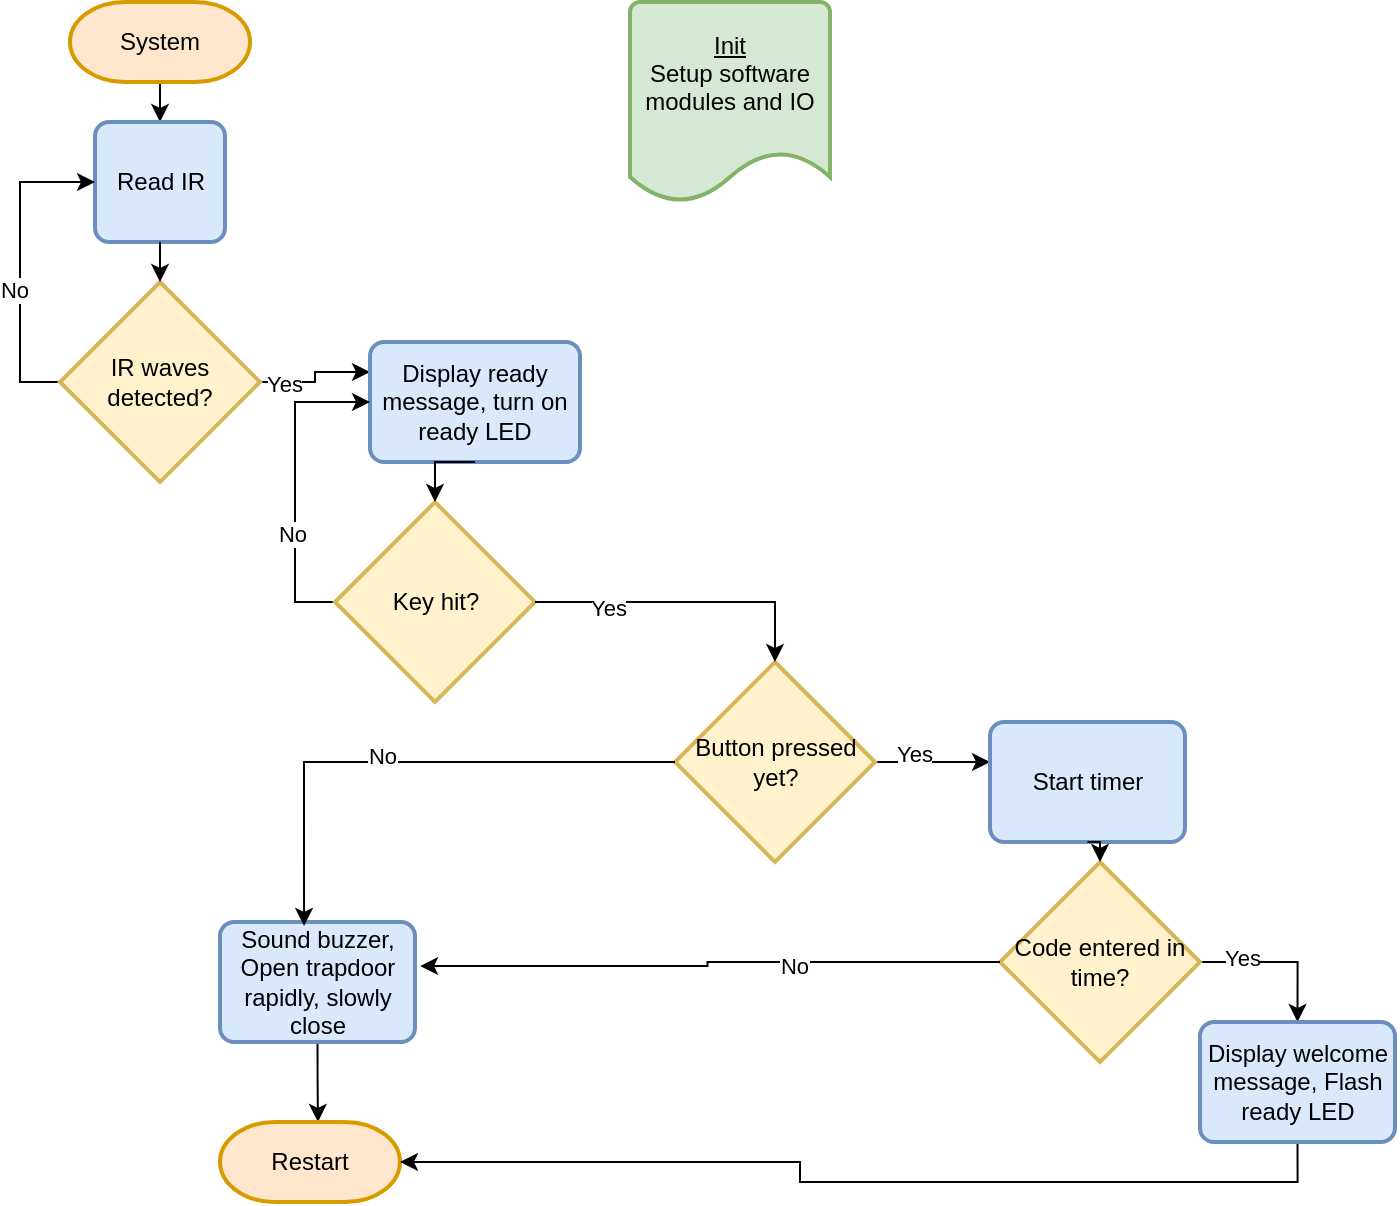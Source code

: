 <mxfile version="26.2.2" pages="4">
  <diagram name="Flowchart" id="kxjl5id5-m8b6Ig4ZeQ7">
    <mxGraphModel dx="948" dy="618" grid="1" gridSize="10" guides="1" tooltips="1" connect="1" arrows="1" fold="1" page="1" pageScale="1" pageWidth="850" pageHeight="1100" math="0" shadow="0">
      <root>
        <mxCell id="0" />
        <mxCell id="1" parent="0" />
        <mxCell id="ZshORXcRM0CLrv4FuOSH-1" value="&lt;u&gt;Init&lt;/u&gt;&lt;div&gt;Setup software modules and IO&lt;/div&gt;&lt;div&gt;&lt;br&gt;&lt;/div&gt;&lt;div&gt;&lt;br&gt;&lt;/div&gt;" style="strokeWidth=2;html=1;shape=mxgraph.flowchart.document2;whiteSpace=wrap;size=0.25;fillColor=#d5e8d4;strokeColor=#82b366;" parent="1" vertex="1">
          <mxGeometry x="365" y="20" width="100" height="100" as="geometry" />
        </mxCell>
        <mxCell id="zAD3n-zT9lya4fyegn-R-4" style="edgeStyle=orthogonalEdgeStyle;rounded=0;orthogonalLoop=1;jettySize=auto;html=1;exitX=0.5;exitY=1;exitDx=0;exitDy=0;exitPerimeter=0;entryX=0.5;entryY=0;entryDx=0;entryDy=0;" parent="1" source="zAD3n-zT9lya4fyegn-R-1" target="zAD3n-zT9lya4fyegn-R-3" edge="1">
          <mxGeometry relative="1" as="geometry" />
        </mxCell>
        <mxCell id="zAD3n-zT9lya4fyegn-R-1" value="System" style="strokeWidth=2;html=1;shape=mxgraph.flowchart.terminator;whiteSpace=wrap;fillColor=#ffe6cc;strokeColor=#d79b00;" parent="1" vertex="1">
          <mxGeometry x="85" y="20" width="90" height="40" as="geometry" />
        </mxCell>
        <mxCell id="zAD3n-zT9lya4fyegn-R-3" value="Read IR" style="rounded=1;whiteSpace=wrap;html=1;absoluteArcSize=1;arcSize=14;strokeWidth=2;fillColor=#dae8fc;strokeColor=#6c8ebf;" parent="1" vertex="1">
          <mxGeometry x="97.5" y="80" width="65" height="60" as="geometry" />
        </mxCell>
        <mxCell id="zAD3n-zT9lya4fyegn-R-7" style="edgeStyle=orthogonalEdgeStyle;rounded=0;orthogonalLoop=1;jettySize=auto;html=1;exitX=0;exitY=0.5;exitDx=0;exitDy=0;exitPerimeter=0;entryX=0;entryY=0.5;entryDx=0;entryDy=0;" parent="1" source="zAD3n-zT9lya4fyegn-R-5" target="zAD3n-zT9lya4fyegn-R-3" edge="1">
          <mxGeometry relative="1" as="geometry" />
        </mxCell>
        <mxCell id="zAD3n-zT9lya4fyegn-R-8" value="No" style="edgeLabel;html=1;align=center;verticalAlign=middle;resizable=0;points=[];" parent="zAD3n-zT9lya4fyegn-R-7" vertex="1" connectable="0">
          <mxGeometry x="-0.162" y="3" relative="1" as="geometry">
            <mxPoint as="offset" />
          </mxGeometry>
        </mxCell>
        <mxCell id="zAD3n-zT9lya4fyegn-R-12" style="edgeStyle=orthogonalEdgeStyle;rounded=0;orthogonalLoop=1;jettySize=auto;html=1;exitX=1;exitY=0.5;exitDx=0;exitDy=0;exitPerimeter=0;entryX=0;entryY=0.25;entryDx=0;entryDy=0;" parent="1" source="zAD3n-zT9lya4fyegn-R-5" target="zAD3n-zT9lya4fyegn-R-11" edge="1">
          <mxGeometry relative="1" as="geometry" />
        </mxCell>
        <mxCell id="zAD3n-zT9lya4fyegn-R-13" value="Yes" style="edgeLabel;html=1;align=center;verticalAlign=middle;resizable=0;points=[];" parent="zAD3n-zT9lya4fyegn-R-12" vertex="1" connectable="0">
          <mxGeometry x="-0.6" y="-1" relative="1" as="geometry">
            <mxPoint as="offset" />
          </mxGeometry>
        </mxCell>
        <mxCell id="zAD3n-zT9lya4fyegn-R-5" value="IR waves detected?" style="strokeWidth=2;html=1;shape=mxgraph.flowchart.decision;whiteSpace=wrap;fillColor=#fff2cc;strokeColor=#d6b656;" parent="1" vertex="1">
          <mxGeometry x="80" y="160" width="100" height="100" as="geometry" />
        </mxCell>
        <mxCell id="zAD3n-zT9lya4fyegn-R-6" style="edgeStyle=orthogonalEdgeStyle;rounded=0;orthogonalLoop=1;jettySize=auto;html=1;exitX=0.5;exitY=1;exitDx=0;exitDy=0;entryX=0.5;entryY=0;entryDx=0;entryDy=0;entryPerimeter=0;" parent="1" source="zAD3n-zT9lya4fyegn-R-3" target="zAD3n-zT9lya4fyegn-R-5" edge="1">
          <mxGeometry relative="1" as="geometry" />
        </mxCell>
        <mxCell id="zAD3n-zT9lya4fyegn-R-11" value="Display ready message, turn on ready LED" style="rounded=1;whiteSpace=wrap;html=1;absoluteArcSize=1;arcSize=14;strokeWidth=2;fillColor=#dae8fc;strokeColor=#6c8ebf;" parent="1" vertex="1">
          <mxGeometry x="235" y="190" width="105" height="60" as="geometry" />
        </mxCell>
        <mxCell id="zAD3n-zT9lya4fyegn-R-22" style="edgeStyle=orthogonalEdgeStyle;rounded=0;orthogonalLoop=1;jettySize=auto;html=1;exitX=0;exitY=0.5;exitDx=0;exitDy=0;exitPerimeter=0;entryX=0;entryY=0.5;entryDx=0;entryDy=0;" parent="1" source="zAD3n-zT9lya4fyegn-R-15" target="zAD3n-zT9lya4fyegn-R-11" edge="1">
          <mxGeometry relative="1" as="geometry" />
        </mxCell>
        <mxCell id="zAD3n-zT9lya4fyegn-R-23" value="No" style="edgeLabel;html=1;align=center;verticalAlign=middle;resizable=0;points=[];" parent="zAD3n-zT9lya4fyegn-R-22" vertex="1" connectable="0">
          <mxGeometry x="-0.312" y="2" relative="1" as="geometry">
            <mxPoint as="offset" />
          </mxGeometry>
        </mxCell>
        <mxCell id="zAD3n-zT9lya4fyegn-R-15" value="Key hit?" style="strokeWidth=2;html=1;shape=mxgraph.flowchart.decision;whiteSpace=wrap;fillColor=#fff2cc;strokeColor=#d6b656;" parent="1" vertex="1">
          <mxGeometry x="217.5" y="270" width="100" height="100" as="geometry" />
        </mxCell>
        <mxCell id="zAD3n-zT9lya4fyegn-R-16" style="edgeStyle=orthogonalEdgeStyle;rounded=0;orthogonalLoop=1;jettySize=auto;html=1;exitX=0.5;exitY=1;exitDx=0;exitDy=0;entryX=0.5;entryY=0;entryDx=0;entryDy=0;entryPerimeter=0;" parent="1" source="zAD3n-zT9lya4fyegn-R-11" target="zAD3n-zT9lya4fyegn-R-15" edge="1">
          <mxGeometry relative="1" as="geometry" />
        </mxCell>
        <mxCell id="zAD3n-zT9lya4fyegn-R-28" style="edgeStyle=orthogonalEdgeStyle;rounded=0;orthogonalLoop=1;jettySize=auto;html=1;exitX=0.5;exitY=1;exitDx=0;exitDy=0;" parent="1" source="zAD3n-zT9lya4fyegn-R-18" edge="1">
          <mxGeometry relative="1" as="geometry">
            <mxPoint x="209" y="580" as="targetPoint" />
          </mxGeometry>
        </mxCell>
        <mxCell id="zAD3n-zT9lya4fyegn-R-18" value="Sound buzzer, Open trapdoor rapidly, slowly close" style="rounded=1;whiteSpace=wrap;html=1;absoluteArcSize=1;arcSize=14;strokeWidth=2;fillColor=#dae8fc;strokeColor=#6c8ebf;" parent="1" vertex="1">
          <mxGeometry x="160" y="480" width="97.5" height="60" as="geometry" />
        </mxCell>
        <mxCell id="zAD3n-zT9lya4fyegn-R-30" style="edgeStyle=orthogonalEdgeStyle;rounded=0;orthogonalLoop=1;jettySize=auto;html=1;exitX=1;exitY=0.5;exitDx=0;exitDy=0;exitPerimeter=0;" parent="1" source="zAD3n-zT9lya4fyegn-R-24" edge="1">
          <mxGeometry relative="1" as="geometry">
            <mxPoint x="545" y="400" as="targetPoint" />
          </mxGeometry>
        </mxCell>
        <mxCell id="zAD3n-zT9lya4fyegn-R-31" value="Yes" style="edgeLabel;html=1;align=center;verticalAlign=middle;resizable=0;points=[];" parent="zAD3n-zT9lya4fyegn-R-30" vertex="1" connectable="0">
          <mxGeometry x="-0.328" y="4" relative="1" as="geometry">
            <mxPoint as="offset" />
          </mxGeometry>
        </mxCell>
        <mxCell id="zAD3n-zT9lya4fyegn-R-24" value="Button pressed yet?" style="strokeWidth=2;html=1;shape=mxgraph.flowchart.decision;whiteSpace=wrap;fillColor=#fff2cc;strokeColor=#d6b656;" parent="1" vertex="1">
          <mxGeometry x="387.5" y="350" width="100" height="100" as="geometry" />
        </mxCell>
        <mxCell id="zAD3n-zT9lya4fyegn-R-29" value="Restart" style="strokeWidth=2;html=1;shape=mxgraph.flowchart.terminator;whiteSpace=wrap;fillColor=#ffe6cc;strokeColor=#d79b00;" parent="1" vertex="1">
          <mxGeometry x="160" y="580" width="90" height="40" as="geometry" />
        </mxCell>
        <mxCell id="zAD3n-zT9lya4fyegn-R-32" value="Start timer" style="rounded=1;whiteSpace=wrap;html=1;absoluteArcSize=1;arcSize=14;strokeWidth=2;fillColor=#dae8fc;strokeColor=#6c8ebf;" parent="1" vertex="1">
          <mxGeometry x="545" y="380" width="97.5" height="60" as="geometry" />
        </mxCell>
        <mxCell id="zAD3n-zT9lya4fyegn-R-33" style="edgeStyle=orthogonalEdgeStyle;rounded=0;orthogonalLoop=1;jettySize=auto;html=1;exitX=1;exitY=0.5;exitDx=0;exitDy=0;exitPerimeter=0;entryX=0.5;entryY=0;entryDx=0;entryDy=0;entryPerimeter=0;" parent="1" source="zAD3n-zT9lya4fyegn-R-15" target="zAD3n-zT9lya4fyegn-R-24" edge="1">
          <mxGeometry relative="1" as="geometry" />
        </mxCell>
        <mxCell id="zAD3n-zT9lya4fyegn-R-34" value="Yes" style="edgeLabel;html=1;align=center;verticalAlign=middle;resizable=0;points=[];" parent="zAD3n-zT9lya4fyegn-R-33" vertex="1" connectable="0">
          <mxGeometry x="-0.527" y="-3" relative="1" as="geometry">
            <mxPoint x="1" as="offset" />
          </mxGeometry>
        </mxCell>
        <mxCell id="zAD3n-zT9lya4fyegn-R-44" style="edgeStyle=orthogonalEdgeStyle;rounded=0;orthogonalLoop=1;jettySize=auto;html=1;exitX=1;exitY=0.5;exitDx=0;exitDy=0;exitPerimeter=0;entryX=0.5;entryY=0;entryDx=0;entryDy=0;" parent="1" source="zAD3n-zT9lya4fyegn-R-35" target="zAD3n-zT9lya4fyegn-R-42" edge="1">
          <mxGeometry relative="1" as="geometry" />
        </mxCell>
        <mxCell id="zAD3n-zT9lya4fyegn-R-45" value="Yes" style="edgeLabel;html=1;align=center;verticalAlign=middle;resizable=0;points=[];" parent="zAD3n-zT9lya4fyegn-R-44" vertex="1" connectable="0">
          <mxGeometry x="-0.467" y="2" relative="1" as="geometry">
            <mxPoint as="offset" />
          </mxGeometry>
        </mxCell>
        <mxCell id="zAD3n-zT9lya4fyegn-R-35" value="Code entered in time?" style="strokeWidth=2;html=1;shape=mxgraph.flowchart.decision;whiteSpace=wrap;fillColor=#fff2cc;strokeColor=#d6b656;" parent="1" vertex="1">
          <mxGeometry x="550" y="450" width="100" height="100" as="geometry" />
        </mxCell>
        <mxCell id="zAD3n-zT9lya4fyegn-R-36" style="edgeStyle=orthogonalEdgeStyle;rounded=0;orthogonalLoop=1;jettySize=auto;html=1;exitX=0;exitY=0.5;exitDx=0;exitDy=0;exitPerimeter=0;entryX=0.431;entryY=0.033;entryDx=0;entryDy=0;entryPerimeter=0;" parent="1" source="zAD3n-zT9lya4fyegn-R-24" target="zAD3n-zT9lya4fyegn-R-18" edge="1">
          <mxGeometry relative="1" as="geometry" />
        </mxCell>
        <mxCell id="zAD3n-zT9lya4fyegn-R-37" value="No" style="edgeLabel;html=1;align=center;verticalAlign=middle;resizable=0;points=[];" parent="zAD3n-zT9lya4fyegn-R-36" vertex="1" connectable="0">
          <mxGeometry x="0.103" y="-3" relative="1" as="geometry">
            <mxPoint x="1" as="offset" />
          </mxGeometry>
        </mxCell>
        <mxCell id="zAD3n-zT9lya4fyegn-R-38" style="edgeStyle=orthogonalEdgeStyle;rounded=0;orthogonalLoop=1;jettySize=auto;html=1;exitX=0;exitY=0.5;exitDx=0;exitDy=0;exitPerimeter=0;entryX=1.026;entryY=0.367;entryDx=0;entryDy=0;entryPerimeter=0;" parent="1" source="zAD3n-zT9lya4fyegn-R-35" target="zAD3n-zT9lya4fyegn-R-18" edge="1">
          <mxGeometry relative="1" as="geometry" />
        </mxCell>
        <mxCell id="zAD3n-zT9lya4fyegn-R-39" value="No" style="edgeLabel;html=1;align=center;verticalAlign=middle;resizable=0;points=[];" parent="zAD3n-zT9lya4fyegn-R-38" vertex="1" connectable="0">
          <mxGeometry x="-0.294" y="2" relative="1" as="geometry">
            <mxPoint as="offset" />
          </mxGeometry>
        </mxCell>
        <mxCell id="zAD3n-zT9lya4fyegn-R-40" style="edgeStyle=orthogonalEdgeStyle;rounded=0;orthogonalLoop=1;jettySize=auto;html=1;exitX=0.5;exitY=1;exitDx=0;exitDy=0;entryX=0.5;entryY=0;entryDx=0;entryDy=0;entryPerimeter=0;" parent="1" source="zAD3n-zT9lya4fyegn-R-32" target="zAD3n-zT9lya4fyegn-R-35" edge="1">
          <mxGeometry relative="1" as="geometry" />
        </mxCell>
        <mxCell id="zAD3n-zT9lya4fyegn-R-46" style="edgeStyle=orthogonalEdgeStyle;rounded=0;orthogonalLoop=1;jettySize=auto;html=1;exitX=0.5;exitY=1;exitDx=0;exitDy=0;" parent="1" source="zAD3n-zT9lya4fyegn-R-42" target="zAD3n-zT9lya4fyegn-R-29" edge="1">
          <mxGeometry relative="1" as="geometry" />
        </mxCell>
        <mxCell id="zAD3n-zT9lya4fyegn-R-42" value="Display welcome message, Flash ready LED" style="rounded=1;whiteSpace=wrap;html=1;absoluteArcSize=1;arcSize=14;strokeWidth=2;fillColor=#dae8fc;strokeColor=#6c8ebf;" parent="1" vertex="1">
          <mxGeometry x="650" y="530" width="97.5" height="60" as="geometry" />
        </mxCell>
      </root>
    </mxGraphModel>
  </diagram>
  <diagram id="HrhfT-Jd7uDC1nULp1qv" name="SoftwareArchitecture">
    <mxGraphModel dx="954" dy="612" grid="1" gridSize="10" guides="1" tooltips="1" connect="1" arrows="1" fold="1" page="1" pageScale="1" pageWidth="850" pageHeight="1100" math="0" shadow="0">
      <root>
        <mxCell id="0" />
        <mxCell id="1" parent="0" />
        <mxCell id="3no7fLm4ZvMlY25NVW09-1" value="" style="rounded=0;whiteSpace=wrap;html=1;" parent="1" vertex="1">
          <mxGeometry x="120" y="20" width="620" height="120" as="geometry" />
        </mxCell>
        <mxCell id="3no7fLm4ZvMlY25NVW09-2" value="External Devices" style="rounded=0;whiteSpace=wrap;html=1;strokeColor=none;" parent="1" vertex="1">
          <mxGeometry x="130" y="30" width="110" height="40" as="geometry" />
        </mxCell>
        <mxCell id="3no7fLm4ZvMlY25NVW09-3" value="RGB LED" style="whiteSpace=wrap;html=1;aspect=fixed;" parent="1" vertex="1">
          <mxGeometry x="260" y="50" width="80" height="80" as="geometry" />
        </mxCell>
        <mxCell id="3no7fLm4ZvMlY25NVW09-4" value="LED Bar" style="whiteSpace=wrap;html=1;aspect=fixed;" parent="1" vertex="1">
          <mxGeometry x="380" y="50" width="80" height="80" as="geometry" />
        </mxCell>
        <mxCell id="3no7fLm4ZvMlY25NVW09-5" value="Keypad" style="whiteSpace=wrap;html=1;aspect=fixed;" parent="1" vertex="1">
          <mxGeometry x="520" y="50" width="80" height="80" as="geometry" />
        </mxCell>
        <mxCell id="3no7fLm4ZvMlY25NVW09-6" value="" style="rounded=0;whiteSpace=wrap;html=1;" parent="1" vertex="1">
          <mxGeometry x="120" y="150" width="620" height="120" as="geometry" />
        </mxCell>
        <mxCell id="3no7fLm4ZvMlY25NVW09-7" value="" style="rounded=0;whiteSpace=wrap;html=1;" parent="1" vertex="1">
          <mxGeometry x="120" y="280" width="620" height="120" as="geometry" />
        </mxCell>
        <mxCell id="3no7fLm4ZvMlY25NVW09-8" value="C Code" style="rounded=0;whiteSpace=wrap;html=1;strokeColor=none;" parent="1" vertex="1">
          <mxGeometry x="130" y="160" width="110" height="40" as="geometry" />
        </mxCell>
        <mxCell id="3no7fLm4ZvMlY25NVW09-9" value="Built in Functions" style="rounded=0;whiteSpace=wrap;html=1;strokeColor=none;" parent="1" vertex="1">
          <mxGeometry x="130" y="290" width="110" height="40" as="geometry" />
        </mxCell>
        <mxCell id="3no7fLm4ZvMlY25NVW09-10" style="edgeStyle=orthogonalEdgeStyle;rounded=0;orthogonalLoop=1;jettySize=auto;html=1;exitX=0.5;exitY=1;exitDx=0;exitDy=0;entryX=0.5;entryY=0;entryDx=0;entryDy=0;" parent="1" source="3no7fLm4ZvMlY25NVW09-12" target="3no7fLm4ZvMlY25NVW09-15" edge="1">
          <mxGeometry relative="1" as="geometry" />
        </mxCell>
        <mxCell id="3no7fLm4ZvMlY25NVW09-11" style="edgeStyle=orthogonalEdgeStyle;rounded=0;orthogonalLoop=1;jettySize=auto;html=1;exitX=0.75;exitY=1;exitDx=0;exitDy=0;entryX=0.5;entryY=0;entryDx=0;entryDy=0;" parent="1" source="3no7fLm4ZvMlY25NVW09-12" target="3no7fLm4ZvMlY25NVW09-16" edge="1">
          <mxGeometry relative="1" as="geometry" />
        </mxCell>
        <mxCell id="N6o_xIyNg5YhGX-JptIG-3" style="edgeStyle=orthogonalEdgeStyle;rounded=0;orthogonalLoop=1;jettySize=auto;html=1;exitX=0.25;exitY=1;exitDx=0;exitDy=0;entryX=1;entryY=0.5;entryDx=0;entryDy=0;" parent="1" source="3no7fLm4ZvMlY25NVW09-12" target="N6o_xIyNg5YhGX-JptIG-2" edge="1">
          <mxGeometry relative="1" as="geometry" />
        </mxCell>
        <mxCell id="3no7fLm4ZvMlY25NVW09-12" value="LED Bar" style="whiteSpace=wrap;html=1;aspect=fixed;" parent="1" vertex="1">
          <mxGeometry x="240" y="170" width="80" height="80" as="geometry" />
        </mxCell>
        <mxCell id="3no7fLm4ZvMlY25NVW09-13" style="edgeStyle=orthogonalEdgeStyle;rounded=0;orthogonalLoop=1;jettySize=auto;html=1;exitX=1;exitY=0.5;exitDx=0;exitDy=0;entryX=0.75;entryY=0;entryDx=0;entryDy=0;" parent="1" source="3no7fLm4ZvMlY25NVW09-14" target="3no7fLm4ZvMlY25NVW09-16" edge="1">
          <mxGeometry relative="1" as="geometry" />
        </mxCell>
        <mxCell id="3no7fLm4ZvMlY25NVW09-14" value="Keypad module" style="whiteSpace=wrap;html=1;aspect=fixed;" parent="1" vertex="1">
          <mxGeometry x="380" y="170" width="80" height="80" as="geometry" />
        </mxCell>
        <mxCell id="3no7fLm4ZvMlY25NVW09-15" value="Timers" style="whiteSpace=wrap;html=1;aspect=fixed;" parent="1" vertex="1">
          <mxGeometry x="250" y="300" width="80" height="80" as="geometry" />
        </mxCell>
        <mxCell id="3no7fLm4ZvMlY25NVW09-16" value="GPIO" style="whiteSpace=wrap;html=1;aspect=fixed;" parent="1" vertex="1">
          <mxGeometry x="420" y="300" width="80" height="80" as="geometry" />
        </mxCell>
        <mxCell id="3no7fLm4ZvMlY25NVW09-17" style="edgeStyle=orthogonalEdgeStyle;rounded=0;orthogonalLoop=1;jettySize=auto;html=1;exitX=0.5;exitY=1;exitDx=0;exitDy=0;entryX=0.638;entryY=0.013;entryDx=0;entryDy=0;entryPerimeter=0;" parent="1" source="3no7fLm4ZvMlY25NVW09-3" target="3no7fLm4ZvMlY25NVW09-12" edge="1">
          <mxGeometry relative="1" as="geometry" />
        </mxCell>
        <mxCell id="3no7fLm4ZvMlY25NVW09-18" style="edgeStyle=orthogonalEdgeStyle;rounded=0;orthogonalLoop=1;jettySize=auto;html=1;exitX=0.5;exitY=1;exitDx=0;exitDy=0;entryX=1;entryY=0.25;entryDx=0;entryDy=0;" parent="1" source="3no7fLm4ZvMlY25NVW09-5" target="3no7fLm4ZvMlY25NVW09-14" edge="1">
          <mxGeometry relative="1" as="geometry" />
        </mxCell>
        <mxCell id="3no7fLm4ZvMlY25NVW09-19" style="edgeStyle=orthogonalEdgeStyle;rounded=0;orthogonalLoop=1;jettySize=auto;html=1;exitX=1;exitY=0.5;exitDx=0;exitDy=0;entryX=1;entryY=0.5;entryDx=0;entryDy=0;" parent="1" source="3no7fLm4ZvMlY25NVW09-4" target="3no7fLm4ZvMlY25NVW09-16" edge="1">
          <mxGeometry relative="1" as="geometry">
            <Array as="points">
              <mxPoint x="510" y="90" />
              <mxPoint x="510" y="340" />
            </Array>
          </mxGeometry>
        </mxCell>
        <mxCell id="3no7fLm4ZvMlY25NVW09-20" style="edgeStyle=orthogonalEdgeStyle;rounded=0;orthogonalLoop=1;jettySize=auto;html=1;exitX=0;exitY=0.5;exitDx=0;exitDy=0;entryX=1;entryY=0.5;entryDx=0;entryDy=0;" parent="1" source="3no7fLm4ZvMlY25NVW09-4" target="3no7fLm4ZvMlY25NVW09-15" edge="1">
          <mxGeometry relative="1" as="geometry" />
        </mxCell>
        <mxCell id="N6o_xIyNg5YhGX-JptIG-4" style="edgeStyle=orthogonalEdgeStyle;rounded=0;orthogonalLoop=1;jettySize=auto;html=1;exitX=0.75;exitY=1;exitDx=0;exitDy=0;entryX=0.75;entryY=0;entryDx=0;entryDy=0;" parent="1" source="RaqUghRVePRQVwT9v6kE-1" target="N6o_xIyNg5YhGX-JptIG-2" edge="1">
          <mxGeometry relative="1" as="geometry" />
        </mxCell>
        <mxCell id="RaqUghRVePRQVwT9v6kE-1" value="LCD" style="whiteSpace=wrap;html=1;aspect=fixed;" parent="1" vertex="1">
          <mxGeometry x="150" y="190" width="80" height="80" as="geometry" />
        </mxCell>
        <mxCell id="RaqUghRVePRQVwT9v6kE-2" value="LCD" style="whiteSpace=wrap;html=1;aspect=fixed;" parent="1" vertex="1">
          <mxGeometry x="150" y="60" width="80" height="80" as="geometry" />
        </mxCell>
        <mxCell id="RaqUghRVePRQVwT9v6kE-3" style="edgeStyle=orthogonalEdgeStyle;rounded=0;orthogonalLoop=1;jettySize=auto;html=1;exitX=0.5;exitY=1;exitDx=0;exitDy=0;entryX=0.9;entryY=0.025;entryDx=0;entryDy=0;entryPerimeter=0;" parent="1" source="RaqUghRVePRQVwT9v6kE-2" target="RaqUghRVePRQVwT9v6kE-1" edge="1">
          <mxGeometry relative="1" as="geometry" />
        </mxCell>
        <mxCell id="N6o_xIyNg5YhGX-JptIG-2" value="I2C" style="whiteSpace=wrap;html=1;aspect=fixed;" parent="1" vertex="1">
          <mxGeometry x="160" y="320" width="80" height="80" as="geometry" />
        </mxCell>
        <mxCell id="2Gvx9DCo7mah7uwxLXUs-5" style="edgeStyle=orthogonalEdgeStyle;rounded=0;orthogonalLoop=1;jettySize=auto;html=1;exitX=0.5;exitY=1;exitDx=0;exitDy=0;entryX=0.5;entryY=0;entryDx=0;entryDy=0;" edge="1" parent="1" source="2Gvx9DCo7mah7uwxLXUs-2" target="2Gvx9DCo7mah7uwxLXUs-4">
          <mxGeometry relative="1" as="geometry" />
        </mxCell>
        <mxCell id="2Gvx9DCo7mah7uwxLXUs-2" value="LM19" style="whiteSpace=wrap;html=1;aspect=fixed;" vertex="1" parent="1">
          <mxGeometry x="620" y="50" width="80" height="80" as="geometry" />
        </mxCell>
        <mxCell id="2Gvx9DCo7mah7uwxLXUs-4" value="ADC Module" style="whiteSpace=wrap;html=1;aspect=fixed;" vertex="1" parent="1">
          <mxGeometry x="610" y="170" width="80" height="80" as="geometry" />
        </mxCell>
        <mxCell id="2Gvx9DCo7mah7uwxLXUs-6" style="edgeStyle=orthogonalEdgeStyle;rounded=0;orthogonalLoop=1;jettySize=auto;html=1;exitX=0.5;exitY=1;exitDx=0;exitDy=0;entryX=1.038;entryY=0.675;entryDx=0;entryDy=0;entryPerimeter=0;" edge="1" parent="1" source="2Gvx9DCo7mah7uwxLXUs-4" target="3no7fLm4ZvMlY25NVW09-16">
          <mxGeometry relative="1" as="geometry">
            <Array as="points">
              <mxPoint x="520" y="250" />
              <mxPoint x="520" y="354" />
            </Array>
          </mxGeometry>
        </mxCell>
        <mxCell id="2Gvx9DCo7mah7uwxLXUs-7" value="ADC" style="whiteSpace=wrap;html=1;aspect=fixed;" vertex="1" parent="1">
          <mxGeometry x="600" y="290" width="80" height="80" as="geometry" />
        </mxCell>
        <mxCell id="2Gvx9DCo7mah7uwxLXUs-8" style="edgeStyle=orthogonalEdgeStyle;rounded=0;orthogonalLoop=1;jettySize=auto;html=1;exitX=0.5;exitY=1;exitDx=0;exitDy=0;entryX=0.625;entryY=0;entryDx=0;entryDy=0;entryPerimeter=0;" edge="1" parent="1" source="2Gvx9DCo7mah7uwxLXUs-4" target="2Gvx9DCo7mah7uwxLXUs-7">
          <mxGeometry relative="1" as="geometry" />
        </mxCell>
      </root>
    </mxGraphModel>
  </diagram>
  <diagram id="B3i8QOPOto3OySbgxXx0" name="CircuitDiagram">
    <mxGraphModel dx="948" dy="859" grid="1" gridSize="10" guides="1" tooltips="1" connect="1" arrows="1" fold="1" page="1" pageScale="1" pageWidth="850" pageHeight="1100" math="0" shadow="0">
      <root>
        <mxCell id="0" />
        <mxCell id="1" parent="0" />
        <mxCell id="acM97FZ9tAmfC2CIJFO3-23" value="MSP4302310" style="rounded=0;whiteSpace=wrap;html=1;fillColor=#dae8fc;strokeColor=#6c8ebf;" parent="1" vertex="1">
          <mxGeometry x="503.75" y="249.87" width="100.99" height="140" as="geometry" />
        </mxCell>
        <mxCell id="83XPeXL5bxFGb9Dsg58U-14" style="edgeStyle=orthogonalEdgeStyle;rounded=0;orthogonalLoop=1;jettySize=auto;html=1;exitX=1;exitY=0.5;exitDx=0;exitDy=0;entryX=0;entryY=0.5;entryDx=0;entryDy=0;" edge="1" parent="1" source="acM97FZ9tAmfC2CIJFO3-24" target="rvmzlQlGgdG9h5MEtWFz-1">
          <mxGeometry relative="1" as="geometry" />
        </mxCell>
        <mxCell id="acM97FZ9tAmfC2CIJFO3-24" value="P1.4" style="rounded=0;whiteSpace=wrap;html=1;" parent="1" vertex="1">
          <mxGeometry x="604.741" y="289.866" width="42.747" height="16.202" as="geometry" />
        </mxCell>
        <mxCell id="acM97FZ9tAmfC2CIJFO3-25" value="P1.5" style="rounded=0;whiteSpace=wrap;html=1;" parent="1" vertex="1">
          <mxGeometry x="604.741" y="309.866" width="42.747" height="16.202" as="geometry" />
        </mxCell>
        <mxCell id="acM97FZ9tAmfC2CIJFO3-26" value="P1.6 (11)" style="rounded=0;whiteSpace=wrap;html=1;" parent="1" vertex="1">
          <mxGeometry x="604.74" y="329.87" width="56.26" height="16.2" as="geometry" />
        </mxCell>
        <mxCell id="acM97FZ9tAmfC2CIJFO3-27" value="P2.0" style="rounded=0;whiteSpace=wrap;html=1;" parent="1" vertex="1">
          <mxGeometry x="604.741" y="369.866" width="42.747" height="16.202" as="geometry" />
        </mxCell>
        <mxCell id="acM97FZ9tAmfC2CIJFO3-28" value="P1.7" style="rounded=0;whiteSpace=wrap;html=1;" parent="1" vertex="1">
          <mxGeometry x="604.741" y="349.866" width="42.747" height="16.202" as="geometry" />
        </mxCell>
        <mxCell id="acM97FZ9tAmfC2CIJFO3-29" value="P1.3 SCL" style="rounded=0;whiteSpace=wrap;html=1;" parent="1" vertex="1">
          <mxGeometry x="604.74" y="273.67" width="59.01" height="16.2" as="geometry" />
        </mxCell>
        <mxCell id="acM97FZ9tAmfC2CIJFO3-30" value="P1.2 SDA" style="rounded=0;whiteSpace=wrap;html=1;" parent="1" vertex="1">
          <mxGeometry x="604.74" y="249.87" width="59.01" height="20" as="geometry" />
        </mxCell>
        <mxCell id="acM97FZ9tAmfC2CIJFO3-31" value="P2.6" style="rounded=0;whiteSpace=wrap;html=1;" parent="1" vertex="1">
          <mxGeometry x="461.001" y="371.766" width="42.747" height="16.202" as="geometry" />
        </mxCell>
        <mxCell id="acM97FZ9tAmfC2CIJFO3-32" value="P2.7" style="rounded=0;whiteSpace=wrap;html=1;" parent="1" vertex="1">
          <mxGeometry x="461" y="351.77" width="42.75" height="16.2" as="geometry" />
        </mxCell>
        <mxCell id="acM97FZ9tAmfC2CIJFO3-33" value="P1.0" style="rounded=0;whiteSpace=wrap;html=1;" parent="1" vertex="1">
          <mxGeometry x="461.001" y="271.766" width="42.747" height="16.202" as="geometry" />
        </mxCell>
        <mxCell id="acM97FZ9tAmfC2CIJFO3-34" value="P1.1" style="rounded=0;whiteSpace=wrap;html=1;" parent="1" vertex="1">
          <mxGeometry x="461.001" y="251.766" width="42.747" height="16.202" as="geometry" />
        </mxCell>
        <mxCell id="co6FtBFGHsun21sGiuBc-1" value="4x4 keypad" style="whiteSpace=wrap;html=1;aspect=fixed;fillColor=#bac8d3;strokeColor=#23445d;" parent="1" vertex="1">
          <mxGeometry x="31" y="152.656" width="110.02" height="110.02" as="geometry" />
        </mxCell>
        <mxCell id="co6FtBFGHsun21sGiuBc-2" value="" style="edgeStyle=orthogonalEdgeStyle;rounded=0;orthogonalLoop=1;jettySize=auto;html=1;endArrow=none;startFill=0;" parent="1" source="co6FtBFGHsun21sGiuBc-4" target="co6FtBFGHsun21sGiuBc-1" edge="1">
          <mxGeometry relative="1" as="geometry">
            <Array as="points">
              <mxPoint x="184.889" y="193.161" />
              <mxPoint x="184.889" y="193.161" />
            </Array>
          </mxGeometry>
        </mxCell>
        <mxCell id="co6FtBFGHsun21sGiuBc-3" value="Row 6" style="edgeLabel;html=1;align=center;verticalAlign=middle;resizable=0;points=[];" parent="co6FtBFGHsun21sGiuBc-2" connectable="0" vertex="1">
          <mxGeometry x="0.16" y="-2" relative="1" as="geometry">
            <mxPoint x="6" y="-8" as="offset" />
          </mxGeometry>
        </mxCell>
        <mxCell id="co6FtBFGHsun21sGiuBc-4" value="P5.2" style="rounded=0;whiteSpace=wrap;html=1;" parent="1" vertex="1">
          <mxGeometry x="227.636" y="185.06" width="42.747" height="16.202" as="geometry" />
        </mxCell>
        <mxCell id="RaWNyUyqiZ0-yxDJ8RY6-4" style="edgeStyle=orthogonalEdgeStyle;rounded=0;orthogonalLoop=1;jettySize=auto;html=1;exitX=0;exitY=0.25;exitDx=0;exitDy=0;" parent="1" source="co6FtBFGHsun21sGiuBc-5" edge="1">
          <mxGeometry relative="1" as="geometry">
            <mxPoint x="210" y="141" as="targetPoint" />
          </mxGeometry>
        </mxCell>
        <mxCell id="co6FtBFGHsun21sGiuBc-5" value="VCC&lt;span style=&quot;caret-color: rgba(0, 0, 0, 0); color: rgba(0, 0, 0, 0); font-family: monospace; font-size: 0px; text-align: start; white-space: nowrap;&quot;&gt;%3CmxGraphModel%3E%3Croot%3E%3CmxCell%20id%3D%220%22%2F%3E%3CmxCell%20id%3D%221%22%20parent%3D%220%22%2F%3E%3CmxCell%20id%3D%222%22%20value%3D%22P5.1%22%20style%3D%22rounded%3D0%3BwhiteSpace%3Dwrap%3Bhtml%3D1%3B%22%20vertex%3D%221%22%20parent%3D%221%22%3E%3CmxGeometry%20x%3D%22310%22%20y%3D%22250%22%20width%3D%2250%22%20height%3D%2220%22%20as%3D%22geometry%22%2F%3E%3C%2FmxCell%3E%3C%2Froot%3E%3C%2FmxGraphModel%3E&lt;/span&gt;" style="rounded=0;whiteSpace=wrap;html=1;" parent="1" vertex="1">
          <mxGeometry x="227.636" y="136.454" width="42.747" height="16.202" as="geometry" />
        </mxCell>
        <mxCell id="co6FtBFGHsun21sGiuBc-6" value="" style="edgeStyle=orthogonalEdgeStyle;rounded=0;orthogonalLoop=1;jettySize=auto;html=1;entryX=1.004;entryY=0.137;entryDx=0;entryDy=0;entryPerimeter=0;endArrow=none;startFill=0;" parent="1" source="co6FtBFGHsun21sGiuBc-8" target="co6FtBFGHsun21sGiuBc-1" edge="1">
          <mxGeometry relative="1" as="geometry" />
        </mxCell>
        <mxCell id="co6FtBFGHsun21sGiuBc-7" value="Row 5" style="edgeLabel;html=1;align=center;verticalAlign=middle;resizable=0;points=[];" parent="co6FtBFGHsun21sGiuBc-6" connectable="0" vertex="1">
          <mxGeometry x="-0.001" y="-1" relative="1" as="geometry">
            <mxPoint x="1" y="-10" as="offset" />
          </mxGeometry>
        </mxCell>
        <mxCell id="co6FtBFGHsun21sGiuBc-8" value="P5.3" style="rounded=0;whiteSpace=wrap;html=1;" parent="1" vertex="1">
          <mxGeometry x="227.636" y="160.757" width="42.747" height="16.202" as="geometry" />
        </mxCell>
        <mxCell id="co6FtBFGHsun21sGiuBc-9" value="" style="edgeStyle=orthogonalEdgeStyle;rounded=0;orthogonalLoop=1;jettySize=auto;html=1;endArrow=none;startFill=0;" parent="1" source="co6FtBFGHsun21sGiuBc-11" target="co6FtBFGHsun21sGiuBc-1" edge="1">
          <mxGeometry relative="1" as="geometry">
            <Array as="points">
              <mxPoint x="184.889" y="217.464" />
              <mxPoint x="184.889" y="217.464" />
            </Array>
          </mxGeometry>
        </mxCell>
        <mxCell id="co6FtBFGHsun21sGiuBc-10" value="Row 7" style="edgeLabel;html=1;align=center;verticalAlign=middle;resizable=0;points=[];" parent="co6FtBFGHsun21sGiuBc-9" connectable="0" vertex="1">
          <mxGeometry x="0.051" relative="1" as="geometry">
            <mxPoint y="-10" as="offset" />
          </mxGeometry>
        </mxCell>
        <mxCell id="co6FtBFGHsun21sGiuBc-11" value="P5.1" style="rounded=0;whiteSpace=wrap;html=1;" parent="1" vertex="1">
          <mxGeometry x="227.636" y="209.363" width="42.747" height="16.202" as="geometry" />
        </mxCell>
        <mxCell id="co6FtBFGHsun21sGiuBc-12" value="" style="edgeStyle=orthogonalEdgeStyle;rounded=0;orthogonalLoop=1;jettySize=auto;html=1;endArrow=none;startFill=0;" parent="1" source="co6FtBFGHsun21sGiuBc-14" target="co6FtBFGHsun21sGiuBc-1" edge="1">
          <mxGeometry relative="1" as="geometry">
            <Array as="points">
              <mxPoint x="193.439" y="241.767" />
              <mxPoint x="193.439" y="241.767" />
            </Array>
          </mxGeometry>
        </mxCell>
        <mxCell id="co6FtBFGHsun21sGiuBc-13" value="Row 8" style="edgeLabel;html=1;align=center;verticalAlign=middle;resizable=0;points=[];" parent="co6FtBFGHsun21sGiuBc-12" connectable="0" vertex="1">
          <mxGeometry x="0.051" y="2" relative="1" as="geometry">
            <mxPoint y="-12" as="offset" />
          </mxGeometry>
        </mxCell>
        <mxCell id="co6FtBFGHsun21sGiuBc-14" value="P5.0" style="rounded=0;whiteSpace=wrap;html=1;" parent="1" vertex="1">
          <mxGeometry x="227.636" y="233.666" width="42.747" height="16.202" as="geometry" />
        </mxCell>
        <mxCell id="co6FtBFGHsun21sGiuBc-15" style="edgeStyle=orthogonalEdgeStyle;rounded=0;orthogonalLoop=1;jettySize=auto;html=1;exitX=0;exitY=0.5;exitDx=0;exitDy=0;entryX=0.75;entryY=1;entryDx=0;entryDy=0;endArrow=none;startFill=0;" parent="1" source="co6FtBFGHsun21sGiuBc-17" target="co6FtBFGHsun21sGiuBc-1" edge="1">
          <mxGeometry relative="1" as="geometry" />
        </mxCell>
        <mxCell id="co6FtBFGHsun21sGiuBc-16" value="Col 3" style="edgeLabel;html=1;align=center;verticalAlign=middle;resizable=0;points=[];" parent="co6FtBFGHsun21sGiuBc-15" connectable="0" vertex="1">
          <mxGeometry x="-0.321" y="1" relative="1" as="geometry">
            <mxPoint x="-10" y="-11" as="offset" />
          </mxGeometry>
        </mxCell>
        <mxCell id="co6FtBFGHsun21sGiuBc-17" value="P2.2" style="rounded=0;whiteSpace=wrap;html=1;" parent="1" vertex="1">
          <mxGeometry x="227.636" y="314.675" width="42.747" height="16.202" as="geometry" />
        </mxCell>
        <mxCell id="co6FtBFGHsun21sGiuBc-18" value="" style="edgeStyle=orthogonalEdgeStyle;rounded=0;orthogonalLoop=1;jettySize=auto;html=1;endArrow=none;startFill=0;" parent="1" source="co6FtBFGHsun21sGiuBc-20" target="co6FtBFGHsun21sGiuBc-1" edge="1">
          <mxGeometry relative="1" as="geometry">
            <Array as="points">
              <mxPoint x="142.142" y="298.473" />
            </Array>
          </mxGeometry>
        </mxCell>
        <mxCell id="co6FtBFGHsun21sGiuBc-19" value="Col 4" style="edgeLabel;html=1;align=center;verticalAlign=middle;resizable=0;points=[];" parent="co6FtBFGHsun21sGiuBc-18" connectable="0" vertex="1">
          <mxGeometry x="-0.085" y="-1" relative="1" as="geometry">
            <mxPoint x="-11" y="-9" as="offset" />
          </mxGeometry>
        </mxCell>
        <mxCell id="co6FtBFGHsun21sGiuBc-20" value="P2.0" style="rounded=0;whiteSpace=wrap;html=1;" parent="1" vertex="1">
          <mxGeometry x="227.636" y="290.372" width="42.747" height="16.202" as="geometry" />
        </mxCell>
        <mxCell id="co6FtBFGHsun21sGiuBc-21" value="Col 1" style="edgeStyle=orthogonalEdgeStyle;rounded=0;orthogonalLoop=1;jettySize=auto;html=1;exitX=0;exitY=0.5;exitDx=0;exitDy=0;entryX=0.5;entryY=1;entryDx=0;entryDy=0;endArrow=none;startFill=0;" parent="1" source="co6FtBFGHsun21sGiuBc-22" target="co6FtBFGHsun21sGiuBc-1" edge="1">
          <mxGeometry x="-0.429" y="-10" relative="1" as="geometry">
            <mxPoint as="offset" />
          </mxGeometry>
        </mxCell>
        <mxCell id="co6FtBFGHsun21sGiuBc-22" value="P2.4" style="rounded=0;whiteSpace=wrap;html=1;" parent="1" vertex="1">
          <mxGeometry x="227.636" y="338.978" width="42.747" height="16.202" as="geometry" />
        </mxCell>
        <mxCell id="co6FtBFGHsun21sGiuBc-23" style="edgeStyle=orthogonalEdgeStyle;rounded=0;orthogonalLoop=1;jettySize=auto;html=1;entryX=0.25;entryY=1;entryDx=0;entryDy=0;endArrow=none;startFill=0;" parent="1" source="co6FtBFGHsun21sGiuBc-25" target="co6FtBFGHsun21sGiuBc-1" edge="1">
          <mxGeometry relative="1" as="geometry" />
        </mxCell>
        <mxCell id="co6FtBFGHsun21sGiuBc-24" value="Col 2" style="edgeLabel;html=1;align=center;verticalAlign=middle;resizable=0;points=[];" parent="co6FtBFGHsun21sGiuBc-23" connectable="0" vertex="1">
          <mxGeometry x="-0.564" y="-2" relative="1" as="geometry">
            <mxPoint x="-2" y="-8" as="offset" />
          </mxGeometry>
        </mxCell>
        <mxCell id="co6FtBFGHsun21sGiuBc-25" value="P2.5" style="rounded=0;whiteSpace=wrap;html=1;" parent="1" vertex="1">
          <mxGeometry x="227.636" y="363.281" width="42.747" height="16.202" as="geometry" />
        </mxCell>
        <mxCell id="co6FtBFGHsun21sGiuBc-29" value="MSP430" style="rounded=0;whiteSpace=wrap;html=1;fillColor=#f8cecc;strokeColor=#b85450;" parent="1" vertex="1">
          <mxGeometry x="270.383" y="128.353" width="170.988" height="299.735" as="geometry" />
        </mxCell>
        <mxCell id="co6FtBFGHsun21sGiuBc-40" value="" style="group;rotation=-90;" parent="1" connectable="0" vertex="1">
          <mxGeometry x="381.526" y="415.937" width="42.747" height="64.808" as="geometry" />
        </mxCell>
        <mxCell id="co6FtBFGHsun21sGiuBc-41" value="P6.6" style="rounded=0;whiteSpace=wrap;html=1;direction=west;rotation=-90;" parent="co6FtBFGHsun21sGiuBc-40" vertex="1">
          <mxGeometry y="24.303" width="42.747" height="16.202" as="geometry" />
        </mxCell>
        <mxCell id="co6FtBFGHsun21sGiuBc-42" value="P1.0" style="rounded=0;whiteSpace=wrap;html=1;direction=west;rotation=-90;" parent="co6FtBFGHsun21sGiuBc-40" vertex="1">
          <mxGeometry x="-25.648" y="24.303" width="42.747" height="16.202" as="geometry" />
        </mxCell>
        <mxCell id="co6FtBFGHsun21sGiuBc-43" value="GND" style="rounded=0;whiteSpace=wrap;html=1;direction=west;rotation=-90;" parent="co6FtBFGHsun21sGiuBc-40" vertex="1">
          <mxGeometry x="25.648" y="24.303" width="42.747" height="16.202" as="geometry" />
        </mxCell>
        <mxCell id="co6FtBFGHsun21sGiuBc-53" value="" style="verticalLabelPosition=bottom;shadow=0;dashed=0;align=center;html=1;verticalAlign=top;shape=mxgraph.electrical.opto_electronics.led_2;pointerEvents=1;rotation=-30;fillColor=#f8cecc;strokeColor=#b85450;" parent="1" vertex="1">
          <mxGeometry x="398.624" y="517.199" width="42.747" height="24.303" as="geometry" />
        </mxCell>
        <mxCell id="co6FtBFGHsun21sGiuBc-56" style="edgeStyle=orthogonalEdgeStyle;rounded=0;orthogonalLoop=1;jettySize=auto;html=1;exitX=1;exitY=0.5;exitDx=0;exitDy=0;entryX=0;entryY=0.57;entryDx=0;entryDy=0;entryPerimeter=0;endArrow=none;startFill=0;" parent="1" source="83XPeXL5bxFGb9Dsg58U-9" target="co6FtBFGHsun21sGiuBc-53" edge="1">
          <mxGeometry relative="1" as="geometry">
            <Array as="points">
              <mxPoint x="377.251" y="540.692" />
            </Array>
          </mxGeometry>
        </mxCell>
        <mxCell id="acM97FZ9tAmfC2CIJFO3-35" value="" style="ellipse;whiteSpace=wrap;html=1;aspect=fixed;fillColor=#000000;" parent="1" vertex="1">
          <mxGeometry x="506.54" y="251.77" width="8.23" height="8.23" as="geometry" />
        </mxCell>
        <mxCell id="acM97FZ9tAmfC2CIJFO3-38" style="edgeStyle=orthogonalEdgeStyle;rounded=0;orthogonalLoop=1;jettySize=auto;html=1;exitX=1;exitY=0.5;exitDx=0;exitDy=0;entryX=0.5;entryY=0;entryDx=0;entryDy=0;" parent="1" source="acM97FZ9tAmfC2CIJFO3-36" target="acM97FZ9tAmfC2CIJFO3-30" edge="1">
          <mxGeometry relative="1" as="geometry" />
        </mxCell>
        <mxCell id="acM97FZ9tAmfC2CIJFO3-70" style="edgeStyle=orthogonalEdgeStyle;rounded=0;orthogonalLoop=1;jettySize=auto;html=1;exitX=1;exitY=0.25;exitDx=0;exitDy=0;entryX=1;entryY=0.75;entryDx=0;entryDy=0;" parent="1" source="acM97FZ9tAmfC2CIJFO3-36" target="acM97FZ9tAmfC2CIJFO3-60" edge="1">
          <mxGeometry relative="1" as="geometry">
            <Array as="points">
              <mxPoint x="500" y="216" />
              <mxPoint x="781" y="216" />
              <mxPoint x="781" y="585" />
            </Array>
          </mxGeometry>
        </mxCell>
        <mxCell id="acM97FZ9tAmfC2CIJFO3-36" value="P1.2 SDA" style="rounded=0;whiteSpace=wrap;html=1;" parent="1" vertex="1">
          <mxGeometry x="441.37" y="205.56" width="59.01" height="20" as="geometry" />
        </mxCell>
        <mxCell id="acM97FZ9tAmfC2CIJFO3-39" style="edgeStyle=orthogonalEdgeStyle;rounded=0;orthogonalLoop=1;jettySize=auto;html=1;exitX=1;exitY=0.25;exitDx=0;exitDy=0;entryX=1;entryY=0.5;entryDx=0;entryDy=0;" parent="1" source="acM97FZ9tAmfC2CIJFO3-37" target="acM97FZ9tAmfC2CIJFO3-29" edge="1">
          <mxGeometry relative="1" as="geometry" />
        </mxCell>
        <mxCell id="acM97FZ9tAmfC2CIJFO3-71" style="edgeStyle=orthogonalEdgeStyle;rounded=0;orthogonalLoop=1;jettySize=auto;html=1;exitX=1;exitY=0.25;exitDx=0;exitDy=0;entryX=1;entryY=0.5;entryDx=0;entryDy=0;" parent="1" source="acM97FZ9tAmfC2CIJFO3-37" target="acM97FZ9tAmfC2CIJFO3-59" edge="1">
          <mxGeometry relative="1" as="geometry">
            <Array as="points">
              <mxPoint x="791" y="230" />
              <mxPoint x="791" y="602" />
            </Array>
          </mxGeometry>
        </mxCell>
        <mxCell id="acM97FZ9tAmfC2CIJFO3-37" value="P1.3 SCL" style="rounded=0;whiteSpace=wrap;html=1;" parent="1" vertex="1">
          <mxGeometry x="441.37" y="225.56" width="59.01" height="16.2" as="geometry" />
        </mxCell>
        <mxCell id="acM97FZ9tAmfC2CIJFO3-40" value="" style="verticalLabelPosition=bottom;shadow=0;dashed=0;align=center;html=1;verticalAlign=top;shape=mxgraph.electrical.opto_electronics.led_2;pointerEvents=1;rotation=0;fillColor=#f8cecc;strokeColor=#b85450;" parent="1" vertex="1">
          <mxGeometry x="691.004" y="366.069" width="42.747" height="24.303" as="geometry" />
        </mxCell>
        <mxCell id="acM97FZ9tAmfC2CIJFO3-50" style="edgeStyle=orthogonalEdgeStyle;rounded=0;orthogonalLoop=1;jettySize=auto;html=1;exitX=1;exitY=0.5;exitDx=0;exitDy=0;entryX=0;entryY=0.57;entryDx=0;entryDy=0;entryPerimeter=0;endArrow=none;startFill=0;" parent="1" source="acM97FZ9tAmfC2CIJFO3-51" target="acM97FZ9tAmfC2CIJFO3-40" edge="1">
          <mxGeometry relative="1" as="geometry" />
        </mxCell>
        <mxCell id="acM97FZ9tAmfC2CIJFO3-52" value="" style="edgeStyle=orthogonalEdgeStyle;rounded=0;orthogonalLoop=1;jettySize=auto;html=1;exitX=1;exitY=0.5;exitDx=0;exitDy=0;entryX=0;entryY=0.57;entryDx=0;entryDy=0;entryPerimeter=0;endArrow=none;startFill=0;" parent="1" target="acM97FZ9tAmfC2CIJFO3-51" edge="1">
          <mxGeometry relative="1" as="geometry">
            <mxPoint x="647.488" y="378.477" as="sourcePoint" />
            <mxPoint x="691" y="379.51" as="targetPoint" />
          </mxGeometry>
        </mxCell>
        <mxCell id="acM97FZ9tAmfC2CIJFO3-51" value="" style="pointerEvents=1;verticalLabelPosition=bottom;shadow=0;dashed=0;align=center;html=1;verticalAlign=top;shape=mxgraph.electrical.resistors.resistor_2;" parent="1" vertex="1">
          <mxGeometry x="663.748" y="374.938" width="34.198" height="8.101" as="geometry" />
        </mxCell>
        <mxCell id="acM97FZ9tAmfC2CIJFO3-53" value="MSP4302310" style="rounded=0;whiteSpace=wrap;html=1;fillColor=#dae8fc;strokeColor=#6c8ebf;" parent="1" vertex="1">
          <mxGeometry x="409.61" y="569.87" width="100.99" height="170.13" as="geometry" />
        </mxCell>
        <mxCell id="acM97FZ9tAmfC2CIJFO3-112" style="edgeStyle=orthogonalEdgeStyle;rounded=0;orthogonalLoop=1;jettySize=auto;html=1;exitX=1;exitY=0.5;exitDx=0;exitDy=0;entryX=0;entryY=0.25;entryDx=0;entryDy=0;" parent="1" source="acM97FZ9tAmfC2CIJFO3-54" target="acM97FZ9tAmfC2CIJFO3-108" edge="1">
          <mxGeometry relative="1" as="geometry" />
        </mxCell>
        <mxCell id="acM97FZ9tAmfC2CIJFO3-54" value="P1.4" style="rounded=0;whiteSpace=wrap;html=1;" parent="1" vertex="1">
          <mxGeometry x="510.601" y="609.866" width="42.747" height="16.202" as="geometry" />
        </mxCell>
        <mxCell id="acM97FZ9tAmfC2CIJFO3-113" style="edgeStyle=orthogonalEdgeStyle;rounded=0;orthogonalLoop=1;jettySize=auto;html=1;exitX=1;exitY=0.25;exitDx=0;exitDy=0;entryX=0;entryY=0.5;entryDx=0;entryDy=0;" parent="1" source="acM97FZ9tAmfC2CIJFO3-55" target="acM97FZ9tAmfC2CIJFO3-109" edge="1">
          <mxGeometry relative="1" as="geometry" />
        </mxCell>
        <mxCell id="acM97FZ9tAmfC2CIJFO3-55" value="P1.5" style="rounded=0;whiteSpace=wrap;html=1;" parent="1" vertex="1">
          <mxGeometry x="510.601" y="629.866" width="42.747" height="16.202" as="geometry" />
        </mxCell>
        <mxCell id="acM97FZ9tAmfC2CIJFO3-114" style="edgeStyle=orthogonalEdgeStyle;rounded=0;orthogonalLoop=1;jettySize=auto;html=1;exitX=1;exitY=0.5;exitDx=0;exitDy=0;entryX=0;entryY=0.5;entryDx=0;entryDy=0;" parent="1" source="acM97FZ9tAmfC2CIJFO3-56" target="acM97FZ9tAmfC2CIJFO3-110" edge="1">
          <mxGeometry relative="1" as="geometry" />
        </mxCell>
        <mxCell id="acM97FZ9tAmfC2CIJFO3-56" value="P1.6 (11)" style="rounded=0;whiteSpace=wrap;html=1;" parent="1" vertex="1">
          <mxGeometry x="510.6" y="649.87" width="56.26" height="16.2" as="geometry" />
        </mxCell>
        <mxCell id="acM97FZ9tAmfC2CIJFO3-57" value="P2.0" style="rounded=0;whiteSpace=wrap;html=1;" parent="1" vertex="1">
          <mxGeometry x="510.601" y="689.866" width="42.747" height="16.202" as="geometry" />
        </mxCell>
        <mxCell id="acM97FZ9tAmfC2CIJFO3-115" style="edgeStyle=orthogonalEdgeStyle;rounded=0;orthogonalLoop=1;jettySize=auto;html=1;exitX=1;exitY=0.5;exitDx=0;exitDy=0;entryX=0;entryY=0.5;entryDx=0;entryDy=0;" parent="1" source="acM97FZ9tAmfC2CIJFO3-58" target="acM97FZ9tAmfC2CIJFO3-111" edge="1">
          <mxGeometry relative="1" as="geometry" />
        </mxCell>
        <mxCell id="acM97FZ9tAmfC2CIJFO3-58" value="P1.7" style="rounded=0;whiteSpace=wrap;html=1;" parent="1" vertex="1">
          <mxGeometry x="510.601" y="669.866" width="42.747" height="16.202" as="geometry" />
        </mxCell>
        <mxCell id="acM97FZ9tAmfC2CIJFO3-59" value="P1.3 SCL" style="rounded=0;whiteSpace=wrap;html=1;" parent="1" vertex="1">
          <mxGeometry x="510.6" y="593.67" width="59.01" height="16.2" as="geometry" />
        </mxCell>
        <mxCell id="acM97FZ9tAmfC2CIJFO3-60" value="P1.2 SDA" style="rounded=0;whiteSpace=wrap;html=1;" parent="1" vertex="1">
          <mxGeometry x="510.6" y="569.87" width="59.01" height="20" as="geometry" />
        </mxCell>
        <mxCell id="acM97FZ9tAmfC2CIJFO3-61" value="P2.6" style="rounded=0;whiteSpace=wrap;html=1;" parent="1" vertex="1">
          <mxGeometry x="366.861" y="722.136" width="42.747" height="16.202" as="geometry" />
        </mxCell>
        <mxCell id="acM97FZ9tAmfC2CIJFO3-62" value="P2.7" style="rounded=0;whiteSpace=wrap;html=1;" parent="1" vertex="1">
          <mxGeometry x="356.86" y="702.14" width="52.75" height="16.2" as="geometry" />
        </mxCell>
        <mxCell id="acM97FZ9tAmfC2CIJFO3-63" value="P1.0" style="rounded=0;whiteSpace=wrap;html=1;" parent="1" vertex="1">
          <mxGeometry x="366.861" y="591.766" width="42.747" height="16.202" as="geometry" />
        </mxCell>
        <mxCell id="acM97FZ9tAmfC2CIJFO3-64" value="P1.1" style="rounded=0;whiteSpace=wrap;html=1;" parent="1" vertex="1">
          <mxGeometry x="366.861" y="571.766" width="42.747" height="16.202" as="geometry" />
        </mxCell>
        <mxCell id="acM97FZ9tAmfC2CIJFO3-65" value="" style="ellipse;whiteSpace=wrap;html=1;aspect=fixed;fillColor=#000000;" parent="1" vertex="1">
          <mxGeometry x="412.4" y="571.77" width="8.23" height="8.23" as="geometry" />
        </mxCell>
        <mxCell id="acM97FZ9tAmfC2CIJFO3-68" value="" style="edgeStyle=orthogonalEdgeStyle;rounded=0;orthogonalLoop=1;jettySize=auto;html=1;exitX=1;exitY=0.5;exitDx=0;exitDy=0;entryX=0;entryY=0.57;entryDx=0;entryDy=0;entryPerimeter=0;endArrow=none;startFill=0;" parent="1" source="acM97FZ9tAmfC2CIJFO3-57" target="acM97FZ9tAmfC2CIJFO3-69" edge="1">
          <mxGeometry relative="1" as="geometry">
            <mxPoint x="552.86" y="618" as="sourcePoint" />
            <mxPoint x="596.86" y="619" as="targetPoint" />
          </mxGeometry>
        </mxCell>
        <mxCell id="acM97FZ9tAmfC2CIJFO3-69" value="" style="pointerEvents=1;verticalLabelPosition=bottom;shadow=0;dashed=0;align=center;html=1;verticalAlign=top;shape=mxgraph.electrical.resistors.resistor_2;" parent="1" vertex="1">
          <mxGeometry x="602.528" y="695.818" width="34.198" height="8.101" as="geometry" />
        </mxCell>
        <mxCell id="acM97FZ9tAmfC2CIJFO3-72" value="" style="verticalLabelPosition=bottom;shadow=0;dashed=0;align=center;html=1;verticalAlign=top;shape=mxgraph.electrical.opto_electronics.led_2;pointerEvents=1;rotation=0;fillColor=#f8cecc;strokeColor=#b85450;" parent="1" vertex="1">
          <mxGeometry x="636.724" y="685.569" width="42.747" height="24.303" as="geometry" />
        </mxCell>
        <mxCell id="acM97FZ9tAmfC2CIJFO3-73" value="LCD" style="rounded=0;whiteSpace=wrap;html=1;fillColor=#d5e8d4;strokeColor=#82b366;" parent="1" vertex="1">
          <mxGeometry x="101" y="487.09" width="100.99" height="312.91" as="geometry" />
        </mxCell>
        <mxCell id="acM97FZ9tAmfC2CIJFO3-74" value="1 Vss" style="rounded=0;whiteSpace=wrap;html=1;" parent="1" vertex="1">
          <mxGeometry x="201.991" y="487.086" width="42.747" height="16.202" as="geometry" />
        </mxCell>
        <mxCell id="K6jYQNFReXHQ31YtML4X-29" style="edgeStyle=orthogonalEdgeStyle;rounded=0;orthogonalLoop=1;jettySize=auto;html=1;exitX=1;exitY=0.5;exitDx=0;exitDy=0;" parent="1" source="acM97FZ9tAmfC2CIJFO3-75" edge="1">
          <mxGeometry relative="1" as="geometry">
            <mxPoint x="260" y="517" as="targetPoint" />
          </mxGeometry>
        </mxCell>
        <mxCell id="acM97FZ9tAmfC2CIJFO3-75" value="2 VDD" style="rounded=0;whiteSpace=wrap;html=1;" parent="1" vertex="1">
          <mxGeometry x="201.991" y="508.986" width="42.747" height="16.202" as="geometry" />
        </mxCell>
        <mxCell id="acM97FZ9tAmfC2CIJFO3-76" value="3 Vo" style="rounded=0;whiteSpace=wrap;html=1;" parent="1" vertex="1">
          <mxGeometry x="201.991" y="530.886" width="42.747" height="16.202" as="geometry" />
        </mxCell>
        <mxCell id="RaWNyUyqiZ0-yxDJ8RY6-1" style="edgeStyle=orthogonalEdgeStyle;rounded=0;orthogonalLoop=1;jettySize=auto;html=1;exitX=1;exitY=0.5;exitDx=0;exitDy=0;entryX=0;entryY=0.5;entryDx=0;entryDy=0;" parent="1" source="acM97FZ9tAmfC2CIJFO3-77" target="acM97FZ9tAmfC2CIJFO3-64" edge="1">
          <mxGeometry relative="1" as="geometry" />
        </mxCell>
        <mxCell id="acM97FZ9tAmfC2CIJFO3-77" value="4 RS" style="rounded=0;whiteSpace=wrap;html=1;" parent="1" vertex="1">
          <mxGeometry x="201.991" y="552.786" width="42.747" height="16.202" as="geometry" />
        </mxCell>
        <mxCell id="acM97FZ9tAmfC2CIJFO3-78" value="5 R/W" style="rounded=0;whiteSpace=wrap;html=1;" parent="1" vertex="1">
          <mxGeometry x="201.991" y="574.686" width="42.747" height="16.202" as="geometry" />
        </mxCell>
        <mxCell id="RaWNyUyqiZ0-yxDJ8RY6-2" style="edgeStyle=orthogonalEdgeStyle;rounded=0;orthogonalLoop=1;jettySize=auto;html=1;exitX=1;exitY=0.5;exitDx=0;exitDy=0;entryX=0;entryY=0.25;entryDx=0;entryDy=0;" parent="1" source="acM97FZ9tAmfC2CIJFO3-79" target="acM97FZ9tAmfC2CIJFO3-63" edge="1">
          <mxGeometry relative="1" as="geometry" />
        </mxCell>
        <mxCell id="acM97FZ9tAmfC2CIJFO3-79" value="6 E" style="rounded=0;whiteSpace=wrap;html=1;" parent="1" vertex="1">
          <mxGeometry x="201.991" y="596.586" width="42.747" height="16.202" as="geometry" />
        </mxCell>
        <mxCell id="acM97FZ9tAmfC2CIJFO3-85" value="11 DB4" style="rounded=0;whiteSpace=wrap;html=1;" parent="1" vertex="1">
          <mxGeometry x="201.99" y="703.92" width="42.75" height="11.9" as="geometry" />
        </mxCell>
        <mxCell id="acM97FZ9tAmfC2CIJFO3-86" value="12 DB5" style="rounded=0;whiteSpace=wrap;html=1;" parent="1" vertex="1">
          <mxGeometry x="201.991" y="725.816" width="42.747" height="16.202" as="geometry" />
        </mxCell>
        <mxCell id="acM97FZ9tAmfC2CIJFO3-87" value="13 DB6" style="rounded=0;whiteSpace=wrap;html=1;" parent="1" vertex="1">
          <mxGeometry x="201.991" y="747.716" width="42.747" height="16.202" as="geometry" />
        </mxCell>
        <mxCell id="acM97FZ9tAmfC2CIJFO3-88" value="14 DB7" style="rounded=0;whiteSpace=wrap;html=1;" parent="1" vertex="1">
          <mxGeometry x="201.991" y="769.616" width="42.747" height="16.202" as="geometry" />
        </mxCell>
        <mxCell id="K6jYQNFReXHQ31YtML4X-24" style="edgeStyle=orthogonalEdgeStyle;rounded=0;orthogonalLoop=1;jettySize=auto;html=1;exitX=0;exitY=0.25;exitDx=0;exitDy=0;" parent="1" source="acM97FZ9tAmfC2CIJFO3-94" edge="1">
          <mxGeometry relative="1" as="geometry">
            <mxPoint x="330" y="665.27" as="targetPoint" />
          </mxGeometry>
        </mxCell>
        <mxCell id="acM97FZ9tAmfC2CIJFO3-94" value="DVcc (5)" style="rounded=0;whiteSpace=wrap;html=1;" parent="1" vertex="1">
          <mxGeometry x="346.86" y="661.39" width="62.75" height="16.2" as="geometry" />
        </mxCell>
        <mxCell id="acM97FZ9tAmfC2CIJFO3-95" value="DVss" style="rounded=0;whiteSpace=wrap;html=1;" parent="1" vertex="1">
          <mxGeometry x="346.86" y="683.29" width="62.75" height="16.2" as="geometry" />
        </mxCell>
        <mxCell id="acM97FZ9tAmfC2CIJFO3-97" value="DVcc (5)" style="rounded=0;whiteSpace=wrap;html=1;" parent="1" vertex="1">
          <mxGeometry x="451" y="300.82" width="55.54" height="16.2" as="geometry" />
        </mxCell>
        <mxCell id="acM97FZ9tAmfC2CIJFO3-102" style="edgeStyle=orthogonalEdgeStyle;rounded=0;orthogonalLoop=1;jettySize=auto;html=1;exitX=0;exitY=0.25;exitDx=0;exitDy=0;entryX=0;entryY=0.5;entryDx=0;entryDy=0;" parent="1" source="acM97FZ9tAmfC2CIJFO3-98" target="co6FtBFGHsun21sGiuBc-43" edge="1">
          <mxGeometry relative="1" as="geometry" />
        </mxCell>
        <mxCell id="acM97FZ9tAmfC2CIJFO3-98" value="DVss" style="rounded=0;whiteSpace=wrap;html=1;" parent="1" vertex="1">
          <mxGeometry x="461" y="322.72" width="45.54" height="16.2" as="geometry" />
        </mxCell>
        <mxCell id="acM97FZ9tAmfC2CIJFO3-100" style="edgeStyle=orthogonalEdgeStyle;rounded=0;orthogonalLoop=1;jettySize=auto;html=1;exitX=0;exitY=0.5;exitDx=0;exitDy=0;entryX=0.991;entryY=0.599;entryDx=0;entryDy=0;entryPerimeter=0;" parent="1" source="acM97FZ9tAmfC2CIJFO3-97" target="co6FtBFGHsun21sGiuBc-29" edge="1">
          <mxGeometry relative="1" as="geometry" />
        </mxCell>
        <mxCell id="acM97FZ9tAmfC2CIJFO3-101" value="VCC&lt;span style=&quot;caret-color: rgba(0, 0, 0, 0); color: rgba(0, 0, 0, 0); font-family: monospace; font-size: 0px; text-align: start; white-space: nowrap;&quot;&gt;%3CmxGraphModel%3E%3Croot%3E%3CmxCell%20id%3D%220%22%2F%3E%3CmxCell%20id%3D%221%22%20parent%3D%220%22%2F%3E%3CmxCell%20id%3D%222%22%20value%3D%22P5.1%22%20style%3D%22rounded%3D0%3BwhiteSpace%3Dwrap%3Bhtml%3D1%3B%22%20vertex%3D%221%22%20parent%3D%221%22%3E%3CmxGeometry%20x%3D%22310%22%20y%3D%22250%22%20width%3D%2250%22%20height%3D%2220%22%20as%3D%22geometry%22%2F%3E%3C%2FmxCell%3E%3C%2Froot%3E%3C%2FmxGraphModel%3E&lt;/span&gt;" style="rounded=0;whiteSpace=wrap;html=1;" parent="1" vertex="1">
          <mxGeometry x="398.626" y="302.524" width="42.747" height="16.202" as="geometry" />
        </mxCell>
        <mxCell id="acM97FZ9tAmfC2CIJFO3-103" value="GND" style="rounded=0;whiteSpace=wrap;html=1;direction=west;rotation=-90;" parent="1" vertex="1">
          <mxGeometry x="270.384" y="440.24" width="42.747" height="16.202" as="geometry" />
        </mxCell>
        <mxCell id="acM97FZ9tAmfC2CIJFO3-108" value="11 DB4" style="rounded=0;whiteSpace=wrap;html=1;" parent="1" vertex="1">
          <mxGeometry x="581" y="612.79" width="42.75" height="11.9" as="geometry" />
        </mxCell>
        <mxCell id="acM97FZ9tAmfC2CIJFO3-109" value="12 DB5" style="rounded=0;whiteSpace=wrap;html=1;" parent="1" vertex="1">
          <mxGeometry x="581" y="633.67" width="42.75" height="17.22" as="geometry" />
        </mxCell>
        <mxCell id="acM97FZ9tAmfC2CIJFO3-110" value="13 DB6" style="rounded=0;whiteSpace=wrap;html=1;" parent="1" vertex="1">
          <mxGeometry x="581.001" y="656.586" width="42.747" height="16.202" as="geometry" />
        </mxCell>
        <mxCell id="acM97FZ9tAmfC2CIJFO3-111" value="14 DB7" style="rounded=0;whiteSpace=wrap;html=1;" parent="1" vertex="1">
          <mxGeometry x="581.001" y="678.486" width="42.747" height="16.202" as="geometry" />
        </mxCell>
        <mxCell id="2AOmE4Xa0w-cG6SiT8Nv-4" value="7 DB0" style="rounded=0;whiteSpace=wrap;html=1;" parent="1" vertex="1">
          <mxGeometry x="201.99" y="619.12" width="42.75" height="11.9" as="geometry" />
        </mxCell>
        <mxCell id="2AOmE4Xa0w-cG6SiT8Nv-5" value="8 DB1" style="rounded=0;whiteSpace=wrap;html=1;" parent="1" vertex="1">
          <mxGeometry x="201.991" y="641.016" width="42.747" height="16.202" as="geometry" />
        </mxCell>
        <mxCell id="2AOmE4Xa0w-cG6SiT8Nv-6" value="9 DB2" style="rounded=0;whiteSpace=wrap;html=1;" parent="1" vertex="1">
          <mxGeometry x="201.991" y="662.916" width="42.747" height="16.202" as="geometry" />
        </mxCell>
        <mxCell id="2AOmE4Xa0w-cG6SiT8Nv-7" value="10 DB3" style="rounded=0;whiteSpace=wrap;html=1;" parent="1" vertex="1">
          <mxGeometry x="201.991" y="684.816" width="42.747" height="16.202" as="geometry" />
        </mxCell>
        <mxCell id="K6jYQNFReXHQ31YtML4X-17" value="SBWTDIO" style="rounded=0;whiteSpace=wrap;html=1;" parent="1" vertex="1">
          <mxGeometry x="354.46" y="636.97" width="55.15" height="16.2" as="geometry" />
        </mxCell>
        <mxCell id="K6jYQNFReXHQ31YtML4X-18" value="SBWTCK" style="rounded=0;whiteSpace=wrap;html=1;" parent="1" vertex="1">
          <mxGeometry x="354.46" y="612.79" width="55.15" height="16.2" as="geometry" />
        </mxCell>
        <mxCell id="K6jYQNFReXHQ31YtML4X-21" value="" style="pointerEvents=1;verticalLabelPosition=bottom;shadow=0;dashed=0;align=center;html=1;verticalAlign=top;shape=mxgraph.electrical.signal_sources.signal_ground;rotation=-90;" parent="1" vertex="1">
          <mxGeometry x="255.38" y="566.59" width="15" height="30" as="geometry" />
        </mxCell>
        <mxCell id="K6jYQNFReXHQ31YtML4X-28" style="edgeStyle=orthogonalEdgeStyle;rounded=0;orthogonalLoop=1;jettySize=auto;html=1;exitX=0;exitY=0.25;exitDx=0;exitDy=0;exitPerimeter=0;" parent="1" source="K6jYQNFReXHQ31YtML4X-25" edge="1">
          <mxGeometry relative="1" as="geometry">
            <mxPoint x="273" y="520" as="targetPoint" />
          </mxGeometry>
        </mxCell>
        <mxCell id="K6jYQNFReXHQ31YtML4X-25" value="" style="pointerEvents=1;verticalLabelPosition=bottom;shadow=0;dashed=0;align=center;html=1;verticalAlign=top;shape=mxgraph.electrical.resistors.potentiometer_1;rotation=90;" parent="1" vertex="1">
          <mxGeometry x="255.38" y="518.99" width="15" height="40" as="geometry" />
        </mxCell>
        <mxCell id="K6jYQNFReXHQ31YtML4X-27" value="" style="pointerEvents=1;verticalLabelPosition=bottom;shadow=0;dashed=0;align=center;html=1;verticalAlign=top;shape=mxgraph.electrical.signal_sources.signal_ground;rotation=0;" parent="1" vertex="1">
          <mxGeometry x="265.38" y="545.58" width="15" height="13.41" as="geometry" />
        </mxCell>
        <mxCell id="K6jYQNFReXHQ31YtML4X-30" value="" style="pointerEvents=1;verticalLabelPosition=bottom;shadow=0;dashed=0;align=center;html=1;verticalAlign=top;shape=mxgraph.electrical.signal_sources.signal_ground;rotation=-90;" parent="1" vertex="1">
          <mxGeometry x="250.38" y="478.99" width="15" height="30" as="geometry" />
        </mxCell>
        <mxCell id="K6jYQNFReXHQ31YtML4X-31" value="" style="pointerEvents=1;verticalLabelPosition=bottom;shadow=0;dashed=0;align=center;html=1;verticalAlign=top;shape=mxgraph.electrical.signal_sources.signal_ground;rotation=90;" parent="1" vertex="1">
          <mxGeometry x="331.86" y="683.61" width="15" height="15.88" as="geometry" />
        </mxCell>
        <mxCell id="K6jYQNFReXHQ31YtML4X-32" value="" style="pointerEvents=1;verticalLabelPosition=bottom;shadow=0;dashed=0;align=center;html=1;verticalAlign=top;shape=mxgraph.electrical.signal_sources.signal_ground;rotation=0;" parent="1" vertex="1">
          <mxGeometry x="284.26" y="468.09" width="15" height="16.71" as="geometry" />
        </mxCell>
        <mxCell id="oTRZRkhfj3NiqQjxhwrm-1" value="6" style="rounded=0;whiteSpace=wrap;html=1;fillColor=#f5f5f5;fontColor=#333333;strokeColor=none;" parent="1" vertex="1">
          <mxGeometry x="280" y="136.45" width="33.13" height="16.2" as="geometry" />
        </mxCell>
        <mxCell id="oTRZRkhfj3NiqQjxhwrm-2" value="40" style="rounded=0;whiteSpace=wrap;html=1;fillColor=#f5f5f5;fontColor=#333333;strokeColor=none;" parent="1" vertex="1">
          <mxGeometry x="270.376" y="160.754" width="42.747" height="16.202" as="geometry" />
        </mxCell>
        <mxCell id="oTRZRkhfj3NiqQjxhwrm-3" value="41" style="rounded=0;whiteSpace=wrap;html=1;fillColor=#f5f5f5;fontColor=#333333;strokeColor=none;" parent="1" vertex="1">
          <mxGeometry x="270.376" y="185.064" width="42.747" height="16.202" as="geometry" />
        </mxCell>
        <mxCell id="oTRZRkhfj3NiqQjxhwrm-4" value="42" style="rounded=0;whiteSpace=wrap;html=1;fillColor=#f5f5f5;fontColor=#333333;strokeColor=none;" parent="1" vertex="1">
          <mxGeometry x="280" y="209.36" width="33.12" height="16.2" as="geometry" />
        </mxCell>
        <mxCell id="oTRZRkhfj3NiqQjxhwrm-5" value="43" style="rounded=0;whiteSpace=wrap;html=1;fillColor=#f5f5f5;fontColor=#333333;strokeColor=none;" parent="1" vertex="1">
          <mxGeometry x="280" y="233.66" width="28.12" height="16.2" as="geometry" />
        </mxCell>
        <mxCell id="oTRZRkhfj3NiqQjxhwrm-8" value="21" style="rounded=0;whiteSpace=wrap;html=1;fillColor=#f5f5f5;fontColor=#333333;strokeColor=none;" parent="1" vertex="1">
          <mxGeometry x="395.136" y="160.754" width="42.747" height="16.202" as="geometry" />
        </mxCell>
        <mxCell id="oTRZRkhfj3NiqQjxhwrm-9" value="20" style="rounded=0;whiteSpace=wrap;html=1;fillColor=#f5f5f5;fontColor=#333333;strokeColor=none;" parent="1" vertex="1">
          <mxGeometry x="395.136" y="185.064" width="42.747" height="16.202" as="geometry" />
        </mxCell>
        <mxCell id="oTRZRkhfj3NiqQjxhwrm-10" value="1" style="rounded=0;whiteSpace=wrap;html=1;fillColor=#f5f5f5;fontColor=#333333;strokeColor=none;" parent="1" vertex="1">
          <mxGeometry x="404.76" y="209.36" width="33.12" height="16.2" as="geometry" />
        </mxCell>
        <mxCell id="oTRZRkhfj3NiqQjxhwrm-11" value="48" style="rounded=0;whiteSpace=wrap;html=1;fillColor=#f5f5f5;fontColor=#333333;strokeColor=none;" parent="1" vertex="1">
          <mxGeometry x="412.4" y="225.56" width="28.12" height="16.2" as="geometry" />
        </mxCell>
        <mxCell id="oTRZRkhfj3NiqQjxhwrm-15" value="7" style="rounded=0;whiteSpace=wrap;html=1;fillColor=#f5f5f5;fontColor=#333333;strokeColor=none;" parent="1" vertex="1">
          <mxGeometry x="277.49" y="411.89" width="33.13" height="8.11" as="geometry" />
        </mxCell>
        <mxCell id="oTRZRkhfj3NiqQjxhwrm-22" value="30" style="rounded=0;whiteSpace=wrap;html=1;fillColor=#f5f5f5;fontColor=#333333;strokeColor=none;" parent="1" vertex="1">
          <mxGeometry x="282.3" y="290.37" width="33.13" height="16.2" as="geometry" />
        </mxCell>
        <mxCell id="oTRZRkhfj3NiqQjxhwrm-23" value="28" style="rounded=0;whiteSpace=wrap;html=1;fillColor=#f5f5f5;fontColor=#333333;strokeColor=none;" parent="1" vertex="1">
          <mxGeometry x="272.676" y="314.674" width="42.747" height="16.202" as="geometry" />
        </mxCell>
        <mxCell id="oTRZRkhfj3NiqQjxhwrm-24" value="11" style="rounded=0;whiteSpace=wrap;html=1;fillColor=#f5f5f5;fontColor=#333333;strokeColor=none;" parent="1" vertex="1">
          <mxGeometry x="272.676" y="338.984" width="42.747" height="16.202" as="geometry" />
        </mxCell>
        <mxCell id="oTRZRkhfj3NiqQjxhwrm-25" value="10" style="rounded=0;whiteSpace=wrap;html=1;fillColor=#f5f5f5;fontColor=#333333;strokeColor=none;" parent="1" vertex="1">
          <mxGeometry x="282.3" y="363.28" width="33.12" height="16.2" as="geometry" />
        </mxCell>
        <mxCell id="oTRZRkhfj3NiqQjxhwrm-27" value="3" style="rounded=0;whiteSpace=wrap;html=1;fillColor=#f5f5f5;fontColor=#333333;strokeColor=none;" parent="1" vertex="1">
          <mxGeometry x="361.67" y="411.89" width="33.13" height="8.11" as="geometry" />
        </mxCell>
        <mxCell id="oTRZRkhfj3NiqQjxhwrm-28" value="16" style="rounded=0;whiteSpace=wrap;html=1;fillColor=#f5f5f5;fontColor=#333333;strokeColor=none;" parent="1" vertex="1">
          <mxGeometry x="387.5" y="411.89" width="33.13" height="8.11" as="geometry" />
        </mxCell>
        <mxCell id="_GhyOOfjJmOcsHt_08Xq-1" value="2" style="rounded=0;whiteSpace=wrap;html=1;fillColor=#f5f5f5;fontColor=#333333;strokeColor=none;" parent="1" vertex="1">
          <mxGeometry x="333.73" y="132.41" width="33.13" height="16.2" as="geometry" />
        </mxCell>
        <mxCell id="6kuhbZsia2JWEmXDrlVQ-2" value="P1.1 COMP" style="rounded=0;whiteSpace=wrap;html=1;rotation=-90;" parent="1" vertex="1">
          <mxGeometry x="318.29" y="85.77" width="67.48" height="20" as="geometry" />
        </mxCell>
        <mxCell id="3jkbamYotxmtRnWJC8jg-1" value="Motor" style="whiteSpace=wrap;html=1;aspect=fixed;fillColor=#f5f5f5;fontColor=#333333;strokeColor=#666666;" parent="1" vertex="1">
          <mxGeometry x="586.11" y="415.94" width="80" height="80" as="geometry" />
        </mxCell>
        <mxCell id="83XPeXL5bxFGb9Dsg58U-11" style="edgeStyle=orthogonalEdgeStyle;rounded=0;orthogonalLoop=1;jettySize=auto;html=1;exitX=0;exitY=0.5;exitDx=0;exitDy=0;entryX=1;entryY=0.25;entryDx=0;entryDy=0;startArrow=classic;startFill=0;endArrow=none;" edge="1" parent="1" source="3jkbamYotxmtRnWJC8jg-6" target="acM97FZ9tAmfC2CIJFO3-26">
          <mxGeometry relative="1" as="geometry">
            <Array as="points">
              <mxPoint x="523" y="428" />
              <mxPoint x="523" y="400" />
              <mxPoint x="760" y="400" />
              <mxPoint x="760" y="334" />
            </Array>
          </mxGeometry>
        </mxCell>
        <mxCell id="3jkbamYotxmtRnWJC8jg-6" value="I/O" style="rounded=0;whiteSpace=wrap;html=1;" parent="1" vertex="1">
          <mxGeometry x="543.366" y="420.004" width="42.747" height="16.202" as="geometry" />
        </mxCell>
        <mxCell id="83XPeXL5bxFGb9Dsg58U-12" style="edgeStyle=orthogonalEdgeStyle;rounded=0;orthogonalLoop=1;jettySize=auto;html=1;exitX=0;exitY=0.5;exitDx=0;exitDy=0;" edge="1" parent="1" source="3jkbamYotxmtRnWJC8jg-7">
          <mxGeometry relative="1" as="geometry">
            <mxPoint x="500" y="448" as="targetPoint" />
          </mxGeometry>
        </mxCell>
        <mxCell id="83XPeXL5bxFGb9Dsg58U-13" value="5V" style="edgeLabel;html=1;align=center;verticalAlign=middle;resizable=0;points=[];" vertex="1" connectable="0" parent="83XPeXL5bxFGb9Dsg58U-12">
          <mxGeometry x="0.38" relative="1" as="geometry">
            <mxPoint x="-23" as="offset" />
          </mxGeometry>
        </mxCell>
        <mxCell id="3jkbamYotxmtRnWJC8jg-7" value="Vservo&lt;span style=&quot;caret-color: rgba(0, 0, 0, 0); color: rgba(0, 0, 0, 0); font-family: monospace; font-size: 0px; text-align: start; white-space: nowrap;&quot;&gt;%3CmxGraphModel%3E%3Croot%3E%3CmxCell%20id%3D%220%22%2F%3E%3CmxCell%20id%3D%221%22%20parent%3D%220%22%2F%3E%3CmxCell%20id%3D%222%22%20value%3D%22P5.1%22%20style%3D%22rounded%3D0%3BwhiteSpace%3Dwrap%3Bhtml%3D1%3B%22%20vertex%3D%221%22%20parent%3D%221%22%3E%3CmxGeometry%20x%3D%22310%22%20y%3D%22250%22%20width%3D%2250%22%20height%3D%2220%22%20as%3D%22geometry%22%2F%3E%3C%2FmxCell%3E%3C%2Froot%3E%3C%2FmxGraphModel%&lt;/span&gt;" style="rounded=0;whiteSpace=wrap;html=1;fillColor=#FF3333;" parent="1" vertex="1">
          <mxGeometry x="543.366" y="440.244" width="42.747" height="16.202" as="geometry" />
        </mxCell>
        <mxCell id="q5kwehhyKh8IvAIPsyRb-10" style="edgeStyle=orthogonalEdgeStyle;rounded=0;orthogonalLoop=1;jettySize=auto;html=1;exitX=0;exitY=0.5;exitDx=0;exitDy=0;endArrow=block;endFill=0;" parent="1" source="3jkbamYotxmtRnWJC8jg-8" edge="1">
          <mxGeometry relative="1" as="geometry">
            <mxPoint x="520" y="473" as="targetPoint" />
          </mxGeometry>
        </mxCell>
        <mxCell id="3jkbamYotxmtRnWJC8jg-8" value="Vss&lt;span style=&quot;font-family: monospace; font-size: 0px; text-align: start; caret-color: rgba(0, 0, 0, 0); text-wrap-mode: nowrap; background-color: transparent;&quot;&gt;%3CmxGraphModel%3E%3Croot%3E%3CmxCell%20id%3D%220%22%2F%3E%3CmxCell%20id%3D%221%22%20parent%3D%220%22%2F%3E%3CmxCell%20id%3D%222%22%20value%3D%22P5.1%22%20style%3D%22rounded%3D0%3BwhiteSpace%3Dwrap%3Bhtml%3D1%3B%22%20vertex%3D%221%22%20parent%3D%221%22%3E%3CmxGeometry%20x%3D%22310%22%20y%3D%22250%22%20width%3D%2250%22%20height%3D%2220%22%20as%3D%22geometry%22%2F%3E%3C%2FmxCell%3E%3C%2Froot%3E%3C%2FmxGraphModel%&lt;/span&gt;" style="rounded=0;whiteSpace=wrap;html=1;fillStyle=solid;fillColor=#000000;fontColor=#FFFFFF;" parent="1" vertex="1">
          <mxGeometry x="543.366" y="464.544" width="42.747" height="16.202" as="geometry" />
        </mxCell>
        <mxCell id="q5kwehhyKh8IvAIPsyRb-3" value="" style="group" parent="1" vertex="1" connectable="0">
          <mxGeometry x="400" y="10" width="44.58" height="52.63" as="geometry" />
        </mxCell>
        <mxCell id="q5kwehhyKh8IvAIPsyRb-2" value="" style="verticalLabelPosition=bottom;verticalAlign=top;html=1;shape=mxgraph.basic.half_circle;rotation=-90;" parent="q5kwehhyKh8IvAIPsyRb-3" vertex="1">
          <mxGeometry x="-12.68" y="29.32" width="57.26" height="15.26" as="geometry" />
        </mxCell>
        <mxCell id="q5kwehhyKh8IvAIPsyRb-9" style="edgeStyle=orthogonalEdgeStyle;rounded=0;orthogonalLoop=1;jettySize=auto;html=1;exitX=0.75;exitY=0;exitDx=0;exitDy=0;" parent="q5kwehhyKh8IvAIPsyRb-3" source="q5kwehhyKh8IvAIPsyRb-1" edge="1">
          <mxGeometry relative="1" as="geometry">
            <mxPoint x="-21" as="targetPoint" />
          </mxGeometry>
        </mxCell>
        <mxCell id="q5kwehhyKh8IvAIPsyRb-11" style="edgeStyle=orthogonalEdgeStyle;rounded=0;orthogonalLoop=1;jettySize=auto;html=1;exitX=0.5;exitY=0;exitDx=0;exitDy=0;endArrow=block;endFill=0;" parent="q5kwehhyKh8IvAIPsyRb-3" source="q5kwehhyKh8IvAIPsyRb-1" edge="1">
          <mxGeometry relative="1" as="geometry">
            <mxPoint x="-21" y="26" as="targetPoint" />
          </mxGeometry>
        </mxCell>
        <mxCell id="q5kwehhyKh8IvAIPsyRb-1" value="IR Sensor" style="rounded=0;whiteSpace=wrap;html=1;rotation=-90;" parent="q5kwehhyKh8IvAIPsyRb-3" vertex="1">
          <mxGeometry x="-30" y="30" width="72.63" height="12.63" as="geometry" />
        </mxCell>
        <mxCell id="q5kwehhyKh8IvAIPsyRb-16" style="edgeStyle=orthogonalEdgeStyle;rounded=0;orthogonalLoop=1;jettySize=auto;html=1;exitX=0.25;exitY=0;exitDx=0;exitDy=0;entryX=1;entryY=1;entryDx=0;entryDy=0;endArrow=none;startFill=0;" parent="1" source="q5kwehhyKh8IvAIPsyRb-1" target="6kuhbZsia2JWEmXDrlVQ-2" edge="1">
          <mxGeometry relative="1" as="geometry" />
        </mxCell>
        <mxCell id="83XPeXL5bxFGb9Dsg58U-7" style="edgeStyle=orthogonalEdgeStyle;rounded=0;orthogonalLoop=1;jettySize=auto;html=1;exitX=0;exitY=0.5;exitDx=0;exitDy=0;entryX=1;entryY=0.5;entryDx=0;entryDy=0;" edge="1" parent="1" source="601YdBetSKW3JjPicJSY-1" target="83XPeXL5bxFGb9Dsg58U-6">
          <mxGeometry relative="1" as="geometry" />
        </mxCell>
        <mxCell id="601YdBetSKW3JjPicJSY-1" value="Button" style="ellipse;whiteSpace=wrap;html=1;aspect=fixed;fillColor=#f5f5f5;strokeColor=#666666;gradientColor=#b3b3b3;" parent="1" vertex="1">
          <mxGeometry x="510.6" y="140" width="61.26" height="61.26" as="geometry" />
        </mxCell>
        <mxCell id="83XPeXL5bxFGb9Dsg58U-15" style="edgeStyle=orthogonalEdgeStyle;rounded=0;orthogonalLoop=1;jettySize=auto;html=1;exitX=0.5;exitY=0;exitDx=0;exitDy=0;endArrow=block;endFill=0;" edge="1" parent="1" source="rvmzlQlGgdG9h5MEtWFz-1">
          <mxGeometry relative="1" as="geometry">
            <mxPoint x="739" y="260" as="targetPoint" />
          </mxGeometry>
        </mxCell>
        <mxCell id="rvmzlQlGgdG9h5MEtWFz-1" value="Buzzer" style="ellipse;whiteSpace=wrap;html=1;aspect=fixed;fillColor=#647687;fontColor=#ffffff;strokeColor=#314354;" parent="1" vertex="1">
          <mxGeometry x="720" y="284.49" width="38.23" height="38.23" as="geometry" />
        </mxCell>
        <mxCell id="Rxc6TCtzh86prFgBOXE4-3" style="edgeStyle=orthogonalEdgeStyle;rounded=0;orthogonalLoop=1;jettySize=auto;html=1;exitX=1;exitY=0.57;exitDx=0;exitDy=0;exitPerimeter=0;endArrow=block;endFill=0;" edge="1" parent="1" source="Rxc6TCtzh86prFgBOXE4-1">
          <mxGeometry relative="1" as="geometry">
            <mxPoint x="470" y="20" as="targetPoint" />
          </mxGeometry>
        </mxCell>
        <mxCell id="Rxc6TCtzh86prFgBOXE4-1" value="&lt;span&gt;&lt;font style=&quot;color: rgb(0, 0, 0);&quot;&gt;IR LED&lt;/font&gt;&lt;/span&gt;" style="verticalLabelPosition=bottom;shadow=0;dashed=0;align=center;html=1;verticalAlign=top;shape=mxgraph.electrical.opto_electronics.led_2;pointerEvents=1;rotation=-113;fillColor=#647687;strokeColor=#314354;fontColor=#ffffff;" vertex="1" parent="1">
          <mxGeometry x="461.004" y="61.469" width="42.747" height="24.303" as="geometry" />
        </mxCell>
        <mxCell id="Rxc6TCtzh86prFgBOXE4-6" style="edgeStyle=orthogonalEdgeStyle;rounded=0;orthogonalLoop=1;jettySize=auto;html=1;exitX=1;exitY=0.5;exitDx=0;exitDy=0;exitPerimeter=0;" edge="1" parent="1" source="Rxc6TCtzh86prFgBOXE4-4">
          <mxGeometry relative="1" as="geometry">
            <mxPoint x="604.74" y="105.77" as="targetPoint" />
          </mxGeometry>
        </mxCell>
        <mxCell id="Rxc6TCtzh86prFgBOXE4-7" value="&quot;Remote&quot;" style="edgeLabel;html=1;align=center;verticalAlign=middle;resizable=0;points=[];" vertex="1" connectable="0" parent="Rxc6TCtzh86prFgBOXE4-6">
          <mxGeometry x="-0.126" relative="1" as="geometry">
            <mxPoint as="offset" />
          </mxGeometry>
        </mxCell>
        <mxCell id="Rxc6TCtzh86prFgBOXE4-4" value="" style="pointerEvents=1;verticalLabelPosition=bottom;shadow=0;dashed=0;align=center;html=1;verticalAlign=top;shape=mxgraph.electrical.resistors.resistor_2;" vertex="1" parent="1">
          <mxGeometry x="479.94" y="106.28" width="64.8" height="8.1" as="geometry" />
        </mxCell>
        <mxCell id="Rxc6TCtzh86prFgBOXE4-5" style="edgeStyle=orthogonalEdgeStyle;rounded=0;orthogonalLoop=1;jettySize=auto;html=1;exitX=0;exitY=0.57;exitDx=0;exitDy=0;exitPerimeter=0;entryX=0.105;entryY=0.554;entryDx=0;entryDy=0;entryPerimeter=0;" edge="1" parent="1" source="Rxc6TCtzh86prFgBOXE4-1" target="Rxc6TCtzh86prFgBOXE4-4">
          <mxGeometry relative="1" as="geometry" />
        </mxCell>
        <mxCell id="83XPeXL5bxFGb9Dsg58U-6" value="I/O" style="rounded=0;whiteSpace=wrap;html=1;" vertex="1" parent="1">
          <mxGeometry x="437.88" y="158.86" width="59.01" height="20" as="geometry" />
        </mxCell>
        <mxCell id="83XPeXL5bxFGb9Dsg58U-10" value="" style="edgeStyle=orthogonalEdgeStyle;rounded=0;orthogonalLoop=1;jettySize=auto;html=1;exitX=1;exitY=0.5;exitDx=0;exitDy=0;entryX=0;entryY=0.57;entryDx=0;entryDy=0;entryPerimeter=0;endArrow=none;startFill=0;" edge="1" parent="1" source="co6FtBFGHsun21sGiuBc-42" target="83XPeXL5bxFGb9Dsg58U-9">
          <mxGeometry relative="1" as="geometry">
            <Array as="points" />
            <mxPoint x="377" y="470" as="sourcePoint" />
            <mxPoint x="402" y="542" as="targetPoint" />
          </mxGeometry>
        </mxCell>
        <mxCell id="83XPeXL5bxFGb9Dsg58U-9" value="" style="pointerEvents=1;verticalLabelPosition=bottom;shadow=0;dashed=0;align=center;html=1;verticalAlign=top;shape=mxgraph.electrical.resistors.resistor_2;rotation=90;" vertex="1" parent="1">
          <mxGeometry x="360.148" y="495.188" width="34.198" height="8.101" as="geometry" />
        </mxCell>
      </root>
    </mxGraphModel>
  </diagram>
  <diagram id="CRDknbdDlvwIbXn77Om0" name="ConceptualDiagram">
    <mxGraphModel dx="948" dy="859" grid="1" gridSize="10" guides="1" tooltips="1" connect="1" arrows="1" fold="1" page="1" pageScale="1" pageWidth="850" pageHeight="1100" math="0" shadow="0">
      <root>
        <mxCell id="0" />
        <mxCell id="1" parent="0" />
        <mxCell id="jEZhhwHr1KbUORRYB2Ja-1" value="MSP430FR2355" style="rounded=0;whiteSpace=wrap;html=1;fillColor=#f8cecc;strokeColor=#b85450;" parent="1" vertex="1">
          <mxGeometry x="360" y="90" width="180" height="260" as="geometry" />
        </mxCell>
        <mxCell id="jEZhhwHr1KbUORRYB2Ja-3" value="Motor" style="whiteSpace=wrap;html=1;aspect=fixed;fillColor=#f5f5f5;fontColor=#333333;strokeColor=#666666;" parent="1" vertex="1">
          <mxGeometry x="50" y="360" width="80" height="80" as="geometry" />
        </mxCell>
        <mxCell id="jEZhhwHr1KbUORRYB2Ja-6" value="LCD" style="rounded=0;whiteSpace=wrap;html=1;fillColor=#d5e8d4;strokeColor=#82b366;" parent="1" vertex="1">
          <mxGeometry x="730" y="375.07" width="90" height="160" as="geometry" />
        </mxCell>
        <mxCell id="enz97KyW1Om1jlVV9R3V-1" value="MSP4302310" style="rounded=0;whiteSpace=wrap;html=1;fillColor=#dae8fc;strokeColor=#6c8ebf;" parent="1" vertex="1">
          <mxGeometry x="210" y="370" width="100.99" height="170.13" as="geometry" />
        </mxCell>
        <mxCell id="enz97KyW1Om1jlVV9R3V-3" style="edgeStyle=orthogonalEdgeStyle;rounded=0;orthogonalLoop=1;jettySize=auto;html=1;exitX=1;exitY=0.5;exitDx=0;exitDy=0;" parent="1" source="enz97KyW1Om1jlVV9R3V-2" target="jEZhhwHr1KbUORRYB2Ja-6" edge="1">
          <mxGeometry relative="1" as="geometry" />
        </mxCell>
        <mxCell id="enz97KyW1Om1jlVV9R3V-4" value="Controls" style="edgeLabel;html=1;align=center;verticalAlign=middle;resizable=0;points=[];" parent="enz97KyW1Om1jlVV9R3V-3" vertex="1" connectable="0">
          <mxGeometry x="0.079" y="-3" relative="1" as="geometry">
            <mxPoint as="offset" />
          </mxGeometry>
        </mxCell>
        <mxCell id="enz97KyW1Om1jlVV9R3V-2" value="MSP4302310" style="rounded=0;whiteSpace=wrap;html=1;fillColor=#dae8fc;strokeColor=#6c8ebf;" parent="1" vertex="1">
          <mxGeometry x="540" y="370" width="100.99" height="170.13" as="geometry" />
        </mxCell>
        <mxCell id="enz97KyW1Om1jlVV9R3V-5" style="edgeStyle=orthogonalEdgeStyle;rounded=0;orthogonalLoop=1;jettySize=auto;html=1;exitX=0.75;exitY=1;exitDx=0;exitDy=0;entryX=-0.04;entryY=0.406;entryDx=0;entryDy=0;entryPerimeter=0;" parent="1" source="jEZhhwHr1KbUORRYB2Ja-1" target="enz97KyW1Om1jlVV9R3V-2" edge="1">
          <mxGeometry relative="1" as="geometry">
            <Array as="points">
              <mxPoint x="495" y="439" />
            </Array>
          </mxGeometry>
        </mxCell>
        <mxCell id="enz97KyW1Om1jlVV9R3V-7" value="I2C" style="edgeLabel;html=1;align=center;verticalAlign=middle;resizable=0;points=[];" parent="enz97KyW1Om1jlVV9R3V-5" vertex="1" connectable="0">
          <mxGeometry x="0.539" y="1" relative="1" as="geometry">
            <mxPoint as="offset" />
          </mxGeometry>
        </mxCell>
        <mxCell id="enz97KyW1Om1jlVV9R3V-6" value="I2C" style="edgeStyle=orthogonalEdgeStyle;rounded=0;orthogonalLoop=1;jettySize=auto;html=1;exitX=0.75;exitY=1;exitDx=0;exitDy=0;entryX=1.01;entryY=0.423;entryDx=0;entryDy=0;entryPerimeter=0;startArrow=classic;startFill=1;" parent="1" source="jEZhhwHr1KbUORRYB2Ja-1" target="enz97KyW1Om1jlVV9R3V-1" edge="1">
          <mxGeometry relative="1" as="geometry" />
        </mxCell>
        <mxCell id="enz97KyW1Om1jlVV9R3V-8" style="rounded=0;orthogonalLoop=1;jettySize=auto;html=1;exitX=1;exitY=0.5;exitDx=0;exitDy=0;entryX=0;entryY=0.423;entryDx=0;entryDy=0;entryPerimeter=0;startArrow=none;startFill=0;" parent="1" target="jEZhhwHr1KbUORRYB2Ja-1" edge="1">
          <mxGeometry relative="1" as="geometry">
            <mxPoint x="230" y="200" as="sourcePoint" />
          </mxGeometry>
        </mxCell>
        <mxCell id="enz97KyW1Om1jlVV9R3V-9" value="eCOMP" style="edgeLabel;html=1;align=center;verticalAlign=middle;resizable=0;points=[];" parent="enz97KyW1Om1jlVV9R3V-8" vertex="1" connectable="0">
          <mxGeometry x="0.262" relative="1" as="geometry">
            <mxPoint as="offset" />
          </mxGeometry>
        </mxCell>
        <mxCell id="enz97KyW1Om1jlVV9R3V-10" value="Controls" style="edgeStyle=orthogonalEdgeStyle;rounded=0;orthogonalLoop=1;jettySize=auto;html=1;exitX=0;exitY=0.25;exitDx=0;exitDy=0;entryX=1.038;entryY=0.675;entryDx=0;entryDy=0;entryPerimeter=0;" parent="1" source="enz97KyW1Om1jlVV9R3V-1" target="jEZhhwHr1KbUORRYB2Ja-3" edge="1">
          <mxGeometry relative="1" as="geometry" />
        </mxCell>
        <mxCell id="enz97KyW1Om1jlVV9R3V-11" value="Buzzer" style="ellipse;whiteSpace=wrap;html=1;aspect=fixed;fillColor=#647687;fontColor=#ffffff;strokeColor=#314354;" parent="1" vertex="1">
          <mxGeometry x="50" y="490" width="80" height="80" as="geometry" />
        </mxCell>
        <mxCell id="enz97KyW1Om1jlVV9R3V-12" style="edgeStyle=orthogonalEdgeStyle;rounded=0;orthogonalLoop=1;jettySize=auto;html=1;exitX=0;exitY=0.75;exitDx=0;exitDy=0;entryX=1.038;entryY=0.375;entryDx=0;entryDy=0;entryPerimeter=0;" parent="1" source="enz97KyW1Om1jlVV9R3V-1" target="enz97KyW1Om1jlVV9R3V-11" edge="1">
          <mxGeometry relative="1" as="geometry" />
        </mxCell>
        <mxCell id="enz97KyW1Om1jlVV9R3V-13" value="Controls" style="edgeLabel;html=1;align=center;verticalAlign=middle;resizable=0;points=[];" parent="enz97KyW1Om1jlVV9R3V-12" vertex="1" connectable="0">
          <mxGeometry x="0.095" y="-4" relative="1" as="geometry">
            <mxPoint as="offset" />
          </mxGeometry>
        </mxCell>
        <mxCell id="enz97KyW1Om1jlVV9R3V-17" style="edgeStyle=orthogonalEdgeStyle;rounded=0;orthogonalLoop=1;jettySize=auto;html=1;exitX=0;exitY=0.5;exitDx=0;exitDy=0;entryX=1;entryY=0.75;entryDx=0;entryDy=0;" parent="1" source="enz97KyW1Om1jlVV9R3V-14" target="jEZhhwHr1KbUORRYB2Ja-1" edge="1">
          <mxGeometry relative="1" as="geometry" />
        </mxCell>
        <mxCell id="enz97KyW1Om1jlVV9R3V-14" value="Button" style="ellipse;whiteSpace=wrap;html=1;aspect=fixed;fillColor=#bac8d3;strokeColor=#23445d;" parent="1" vertex="1">
          <mxGeometry x="600" y="240" width="80" height="80" as="geometry" />
        </mxCell>
        <mxCell id="enz97KyW1Om1jlVV9R3V-15" value="Keypad" style="whiteSpace=wrap;html=1;aspect=fixed;fillColor=#f5f5f5;fontColor=#333333;strokeColor=#666666;" parent="1" vertex="1">
          <mxGeometry x="600" y="110" width="80" height="80" as="geometry" />
        </mxCell>
        <mxCell id="enz97KyW1Om1jlVV9R3V-16" style="edgeStyle=orthogonalEdgeStyle;rounded=0;orthogonalLoop=1;jettySize=auto;html=1;exitX=0;exitY=0.5;exitDx=0;exitDy=0;entryX=1.011;entryY=0.223;entryDx=0;entryDy=0;entryPerimeter=0;" parent="1" source="enz97KyW1Om1jlVV9R3V-15" target="jEZhhwHr1KbUORRYB2Ja-1" edge="1">
          <mxGeometry relative="1" as="geometry" />
        </mxCell>
        <mxCell id="enz97KyW1Om1jlVV9R3V-18" value="5 V Supply" style="rounded=0;whiteSpace=wrap;html=1;fillColor=#fff2cc;strokeColor=#d6b656;" parent="1" vertex="1">
          <mxGeometry x="40" y="250" width="120" height="60" as="geometry" />
        </mxCell>
        <mxCell id="enz97KyW1Om1jlVV9R3V-19" style="edgeStyle=orthogonalEdgeStyle;rounded=0;orthogonalLoop=1;jettySize=auto;html=1;exitX=0.5;exitY=1;exitDx=0;exitDy=0;entryX=0.65;entryY=0.025;entryDx=0;entryDy=0;entryPerimeter=0;" parent="1" source="enz97KyW1Om1jlVV9R3V-18" target="jEZhhwHr1KbUORRYB2Ja-3" edge="1">
          <mxGeometry relative="1" as="geometry" />
        </mxCell>
        <mxCell id="enz97KyW1Om1jlVV9R3V-20" value="Powers" style="edgeLabel;html=1;align=center;verticalAlign=middle;resizable=0;points=[];" parent="enz97KyW1Om1jlVV9R3V-19" vertex="1" connectable="0">
          <mxGeometry x="-0.074" y="-1" relative="1" as="geometry">
            <mxPoint x="-1" y="-1" as="offset" />
          </mxGeometry>
        </mxCell>
        <mxCell id="K9bCu1mbOmp72vwT8Ufw-1" value="Status" style="verticalLabelPosition=bottom;shadow=0;dashed=0;align=center;html=1;verticalAlign=top;shape=mxgraph.electrical.opto_electronics.led_2;pointerEvents=1;rotation=90;fillColor=#f8cecc;strokeColor=#b85450;" parent="1" vertex="1">
          <mxGeometry x="390.004" y="359.999" width="42.747" height="24.303" as="geometry" />
        </mxCell>
        <mxCell id="K9bCu1mbOmp72vwT8Ufw-2" value="Unlock" style="verticalLabelPosition=bottom;shadow=0;dashed=0;align=center;html=1;verticalAlign=top;shape=mxgraph.electrical.opto_electronics.led_2;pointerEvents=1;rotation=0;fillColor=#f8cecc;strokeColor=#b85450;" parent="1" vertex="1">
          <mxGeometry x="540.004" y="159.999" width="42.747" height="24.303" as="geometry" />
        </mxCell>
        <mxCell id="K9bCu1mbOmp72vwT8Ufw-3" value="Status" style="verticalLabelPosition=bottom;shadow=0;dashed=0;align=center;html=1;verticalAlign=top;shape=mxgraph.electrical.opto_electronics.led_2;pointerEvents=1;rotation=90;fillColor=#f8cecc;strokeColor=#b85450;" parent="1" vertex="1">
          <mxGeometry x="250.004" y="549.999" width="42.747" height="24.303" as="geometry" />
        </mxCell>
        <mxCell id="K9bCu1mbOmp72vwT8Ufw-4" value="Status" style="verticalLabelPosition=bottom;shadow=0;dashed=0;align=center;html=1;verticalAlign=top;shape=mxgraph.electrical.opto_electronics.led_2;pointerEvents=1;rotation=90;fillColor=#f8cecc;strokeColor=#b85450;" parent="1" vertex="1">
          <mxGeometry x="557.254" y="549.999" width="42.747" height="24.303" as="geometry" />
        </mxCell>
        <mxCell id="JOb7xZU4nLrQauChuc4D-1" value="IR Sensor" style="shape=or;whiteSpace=wrap;html=1;rotation=0;fillColor=#000000;strokeColor=#666666;fontColor=#FFFFFF;" parent="1" vertex="1">
          <mxGeometry x="180" y="147.84" width="70" height="92.16" as="geometry" />
        </mxCell>
      </root>
    </mxGraphModel>
  </diagram>
</mxfile>
